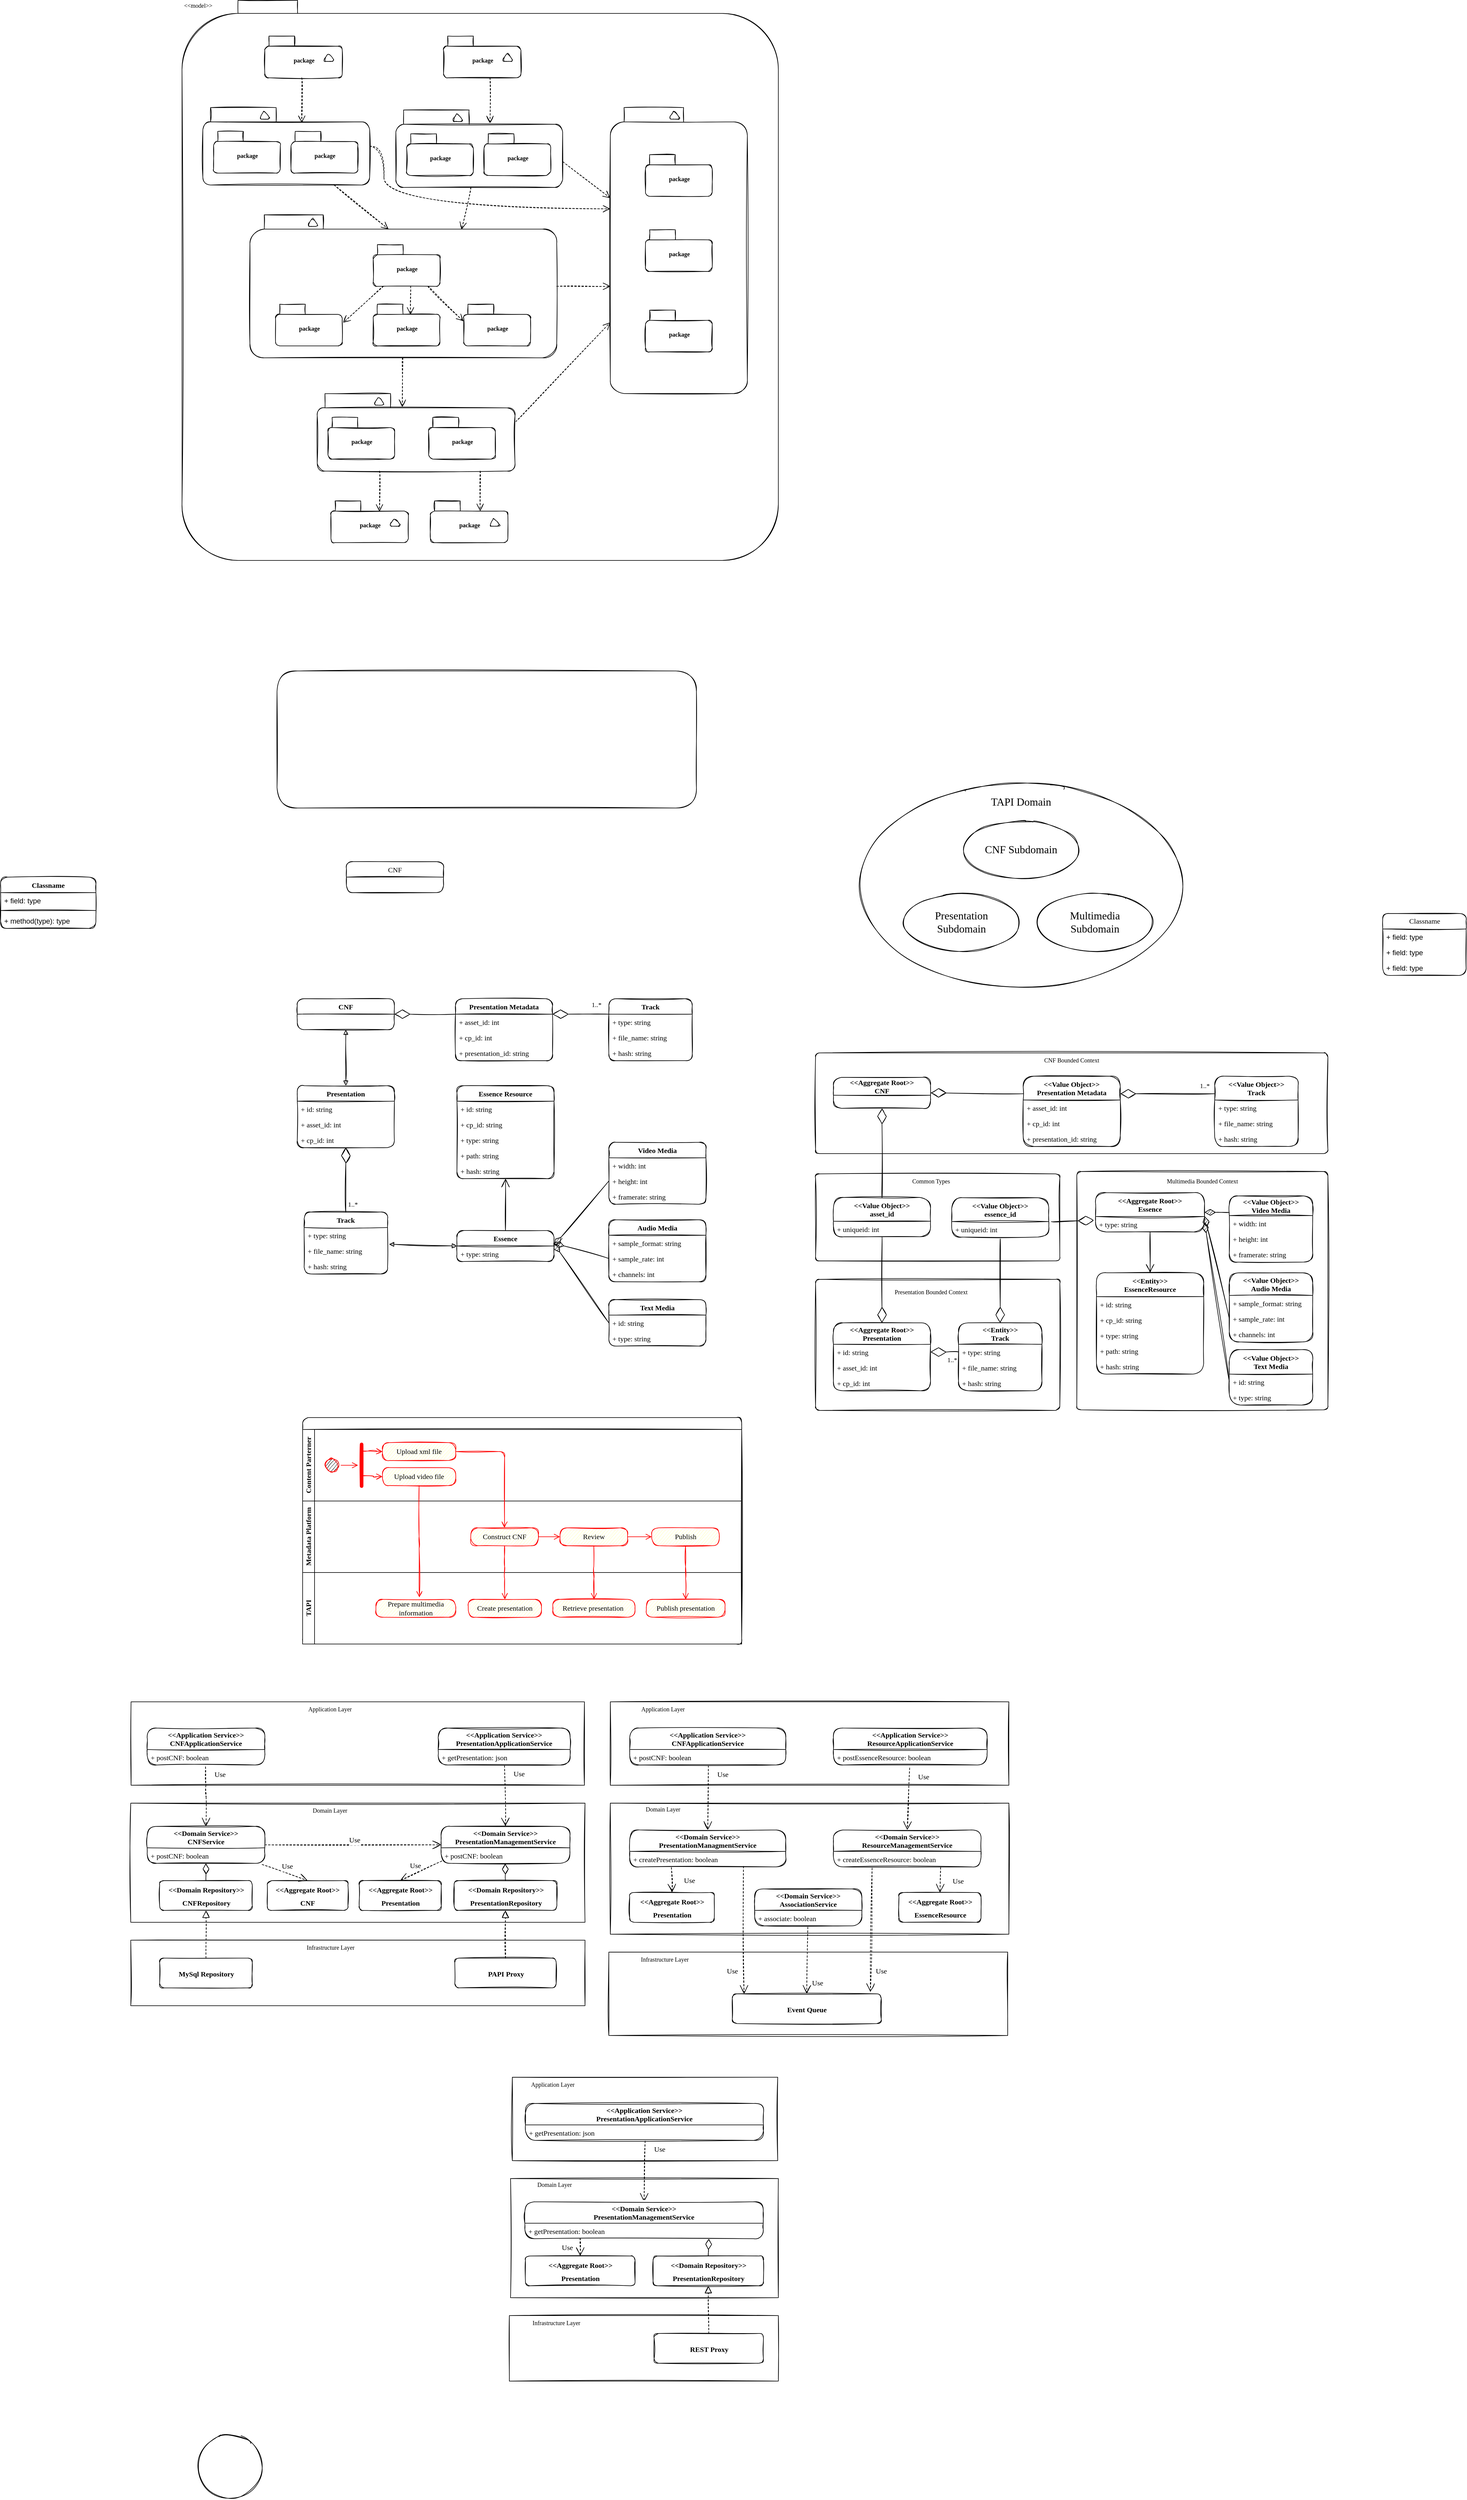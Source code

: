 <mxfile version="13.7.7" type="github">
  <diagram name="Page-1" id="b5b7bab2-c9e2-2cf4-8b2a-24fd1a2a6d21">
    <mxGraphModel dx="1419" dy="697" grid="0" gridSize="10" guides="1" tooltips="1" connect="1" arrows="1" fold="1" page="1" pageScale="1" pageWidth="3300" pageHeight="4681" math="0" shadow="0">
      <root>
        <mxCell id="0" />
        <mxCell id="1" parent="0" />
        <mxCell id="pkwPzaPYfRj4sN46si9D-83" value="Classname" style="swimlane;fontStyle=0;childLayout=stackLayout;horizontal=1;startSize=26;fillColor=none;horizontalStack=0;resizeParent=1;resizeParentMax=0;resizeLast=0;collapsible=0;marginBottom=0;rounded=1;glass=0;sketch=1;fontFamily=Comic Sans MS;html=1;" vertex="1" parent="1">
          <mxGeometry x="2342" y="1647" width="140" height="104" as="geometry" />
        </mxCell>
        <mxCell id="pkwPzaPYfRj4sN46si9D-84" value="+ field: type" style="text;strokeColor=none;fillColor=none;align=left;verticalAlign=top;spacingLeft=4;spacingRight=4;overflow=hidden;rotatable=0;points=[[0,0.5],[1,0.5]];portConstraint=eastwest;" vertex="1" parent="pkwPzaPYfRj4sN46si9D-83">
          <mxGeometry y="26" width="140" height="26" as="geometry" />
        </mxCell>
        <mxCell id="pkwPzaPYfRj4sN46si9D-85" value="+ field: type" style="text;strokeColor=none;fillColor=none;align=left;verticalAlign=top;spacingLeft=4;spacingRight=4;overflow=hidden;rotatable=0;points=[[0,0.5],[1,0.5]];portConstraint=eastwest;" vertex="1" parent="pkwPzaPYfRj4sN46si9D-83">
          <mxGeometry y="52" width="140" height="26" as="geometry" />
        </mxCell>
        <mxCell id="pkwPzaPYfRj4sN46si9D-86" value="+ field: type" style="text;strokeColor=none;fillColor=none;align=left;verticalAlign=top;spacingLeft=4;spacingRight=4;overflow=hidden;rotatable=0;points=[[0,0.5],[1,0.5]];portConstraint=eastwest;" vertex="1" parent="pkwPzaPYfRj4sN46si9D-83">
          <mxGeometry y="78" width="140" height="26" as="geometry" />
        </mxCell>
        <mxCell id="pkwPzaPYfRj4sN46si9D-70" value="Classname" style="swimlane;fontStyle=1;align=center;verticalAlign=top;childLayout=stackLayout;horizontal=1;startSize=26;horizontalStack=0;resizeParent=1;resizeParentMax=0;resizeLast=0;collapsible=1;marginBottom=0;shadow=0;glass=0;fontFamily=Comic Sans MS;sketch=1;rounded=1;" vertex="1" parent="1">
          <mxGeometry x="22" y="1586" width="160" height="86" as="geometry" />
        </mxCell>
        <mxCell id="pkwPzaPYfRj4sN46si9D-71" value="+ field: type" style="text;strokeColor=none;fillColor=none;align=left;verticalAlign=top;spacingLeft=4;spacingRight=4;overflow=hidden;rotatable=0;points=[[0,0.5],[1,0.5]];portConstraint=eastwest;sketch=1;rounded=1;" vertex="1" parent="pkwPzaPYfRj4sN46si9D-70">
          <mxGeometry y="26" width="160" height="26" as="geometry" />
        </mxCell>
        <mxCell id="pkwPzaPYfRj4sN46si9D-72" value="" style="line;strokeWidth=1;fillColor=none;align=left;verticalAlign=middle;spacingTop=-1;spacingLeft=3;spacingRight=3;rotatable=0;labelPosition=right;points=[];portConstraint=eastwest;sketch=1;rounded=1;" vertex="1" parent="pkwPzaPYfRj4sN46si9D-70">
          <mxGeometry y="52" width="160" height="8" as="geometry" />
        </mxCell>
        <mxCell id="pkwPzaPYfRj4sN46si9D-73" value="+ method(type): type" style="text;strokeColor=none;fillColor=none;align=left;verticalAlign=top;spacingLeft=4;spacingRight=4;overflow=hidden;rotatable=0;points=[[0,0.5],[1,0.5]];portConstraint=eastwest;sketch=1;rounded=1;" vertex="1" parent="pkwPzaPYfRj4sN46si9D-70">
          <mxGeometry y="60" width="160" height="26" as="geometry" />
        </mxCell>
        <mxCell id="pkwPzaPYfRj4sN46si9D-98" value="" style="swimlane;html=1;childLayout=stackLayout;resizeParent=1;resizeParentMax=0;horizontal=1;startSize=20;horizontalStack=0;rounded=1;glass=0;sketch=1;fontFamily=Comic Sans MS;fontSize=18;collapsible=0;" vertex="1" parent="1">
          <mxGeometry x="529" y="2493" width="737" height="380" as="geometry">
            <mxRectangle x="543" y="2423" width="61" height="26" as="alternateBounds" />
          </mxGeometry>
        </mxCell>
        <mxCell id="pkwPzaPYfRj4sN46si9D-99" value="Content Parterner" style="swimlane;html=1;startSize=20;horizontal=0;fontFamily=Comic Sans MS;collapsible=0;" vertex="1" parent="pkwPzaPYfRj4sN46si9D-98">
          <mxGeometry y="20" width="737" height="120" as="geometry">
            <mxRectangle y="20" width="480" height="20" as="alternateBounds" />
          </mxGeometry>
        </mxCell>
        <mxCell id="pkwPzaPYfRj4sN46si9D-104" value="" style="edgeStyle=orthogonalEdgeStyle;html=1;verticalAlign=bottom;endArrow=open;endSize=8;strokeColor=#ff0000;fontFamily=Comic Sans MS;fontSize=18;" edge="1" source="pkwPzaPYfRj4sN46si9D-103" parent="pkwPzaPYfRj4sN46si9D-99">
          <mxGeometry relative="1" as="geometry">
            <mxPoint x="93" y="60" as="targetPoint" />
          </mxGeometry>
        </mxCell>
        <mxCell id="pkwPzaPYfRj4sN46si9D-107" value="Upload xml file" style="rounded=1;whiteSpace=wrap;html=1;arcSize=40;fontColor=#000000;fillColor=#ffffc0;strokeColor=#ff0000;glass=0;sketch=1;fontFamily=Comic Sans MS;" vertex="1" parent="pkwPzaPYfRj4sN46si9D-99">
          <mxGeometry x="134" y="22" width="123" height="30" as="geometry" />
        </mxCell>
        <mxCell id="pkwPzaPYfRj4sN46si9D-103" value="" style="ellipse;html=1;shape=startState;fillColor=#000000;strokeColor=#ff0000;rounded=1;glass=0;sketch=1;fontFamily=Comic Sans MS;fontSize=18;" vertex="1" parent="pkwPzaPYfRj4sN46si9D-99">
          <mxGeometry x="34" y="45" width="30" height="30" as="geometry" />
        </mxCell>
        <mxCell id="pkwPzaPYfRj4sN46si9D-105" value="" style="shape=line;html=1;strokeWidth=6;strokeColor=#ff0000;rounded=1;glass=0;sketch=1;fontFamily=Comic Sans MS;fontSize=18;direction=south;flipH=0;flipV=0;" vertex="1" parent="pkwPzaPYfRj4sN46si9D-99">
          <mxGeometry x="94" y="25" width="10" height="70" as="geometry" />
        </mxCell>
        <mxCell id="pkwPzaPYfRj4sN46si9D-109" value="Upload video file" style="rounded=1;whiteSpace=wrap;html=1;arcSize=40;fontColor=#000000;fillColor=#ffffc0;strokeColor=#ff0000;glass=0;sketch=1;fontFamily=Comic Sans MS;" vertex="1" parent="pkwPzaPYfRj4sN46si9D-99">
          <mxGeometry x="134" y="64" width="123" height="30" as="geometry" />
        </mxCell>
        <mxCell id="pkwPzaPYfRj4sN46si9D-115" value="" style="edgeStyle=orthogonalEdgeStyle;html=1;verticalAlign=bottom;endArrow=open;endSize=8;strokeColor=#ff0000;fontFamily=Comic Sans MS;fontSize=18;sketch=1;entryX=0;entryY=0.5;entryDx=0;entryDy=0;exitX=0.16;exitY=0.559;exitDx=0;exitDy=0;exitPerimeter=0;" edge="1" source="pkwPzaPYfRj4sN46si9D-105" parent="pkwPzaPYfRj4sN46si9D-99" target="pkwPzaPYfRj4sN46si9D-107">
          <mxGeometry relative="1" as="geometry">
            <mxPoint x="151" y="27" as="targetPoint" />
          </mxGeometry>
        </mxCell>
        <mxCell id="pkwPzaPYfRj4sN46si9D-120" value="" style="edgeStyle=orthogonalEdgeStyle;html=1;verticalAlign=bottom;endArrow=open;endSize=8;strokeColor=#ff0000;shadow=0;fontFamily=Comic Sans MS;fontSize=18;exitX=0.75;exitY=0.5;exitDx=0;exitDy=0;exitPerimeter=0;sketch=1;entryX=0;entryY=0.5;entryDx=0;entryDy=0;" edge="1" source="pkwPzaPYfRj4sN46si9D-105" parent="pkwPzaPYfRj4sN46si9D-99" target="pkwPzaPYfRj4sN46si9D-109">
          <mxGeometry relative="1" as="geometry">
            <mxPoint x="151" y="61" as="targetPoint" />
          </mxGeometry>
        </mxCell>
        <mxCell id="pkwPzaPYfRj4sN46si9D-100" value="Metadata Platform" style="swimlane;html=1;startSize=20;horizontal=0;fontFamily=Comic Sans MS;collapsible=0;" vertex="1" parent="pkwPzaPYfRj4sN46si9D-98">
          <mxGeometry y="140" width="737" height="120" as="geometry" />
        </mxCell>
        <mxCell id="pkwPzaPYfRj4sN46si9D-136" value="Publish" style="rounded=1;whiteSpace=wrap;html=1;arcSize=40;fontColor=#000000;fillColor=#ffffc0;strokeColor=#ff0000;glass=0;sketch=1;fontFamily=Comic Sans MS;" vertex="1" parent="pkwPzaPYfRj4sN46si9D-100">
          <mxGeometry x="586" y="45" width="113.5" height="30" as="geometry" />
        </mxCell>
        <mxCell id="pkwPzaPYfRj4sN46si9D-110" value="Construct CNF" style="rounded=1;whiteSpace=wrap;html=1;arcSize=40;fontColor=#000000;fillColor=#ffffc0;strokeColor=#ff0000;glass=0;sketch=1;fontFamily=Comic Sans MS;" vertex="1" parent="pkwPzaPYfRj4sN46si9D-100">
          <mxGeometry x="282.25" y="45" width="113.5" height="30" as="geometry" />
        </mxCell>
        <mxCell id="pkwPzaPYfRj4sN46si9D-135" value="Review" style="rounded=1;whiteSpace=wrap;html=1;arcSize=40;fontColor=#000000;fillColor=#ffffc0;strokeColor=#ff0000;glass=0;sketch=1;fontFamily=Comic Sans MS;" vertex="1" parent="pkwPzaPYfRj4sN46si9D-100">
          <mxGeometry x="432" y="45" width="113.5" height="30" as="geometry" />
        </mxCell>
        <mxCell id="pkwPzaPYfRj4sN46si9D-139" value="" style="edgeStyle=orthogonalEdgeStyle;html=1;verticalAlign=bottom;endArrow=open;endSize=8;strokeColor=#ff0000;shadow=0;fontFamily=Comic Sans MS;fontSize=18;exitX=1;exitY=0.5;exitDx=0;exitDy=0;entryX=0;entryY=0.5;entryDx=0;entryDy=0;" edge="1" source="pkwPzaPYfRj4sN46si9D-110" parent="pkwPzaPYfRj4sN46si9D-100" target="pkwPzaPYfRj4sN46si9D-135">
          <mxGeometry relative="1" as="geometry">
            <mxPoint x="368" y="-170" as="targetPoint" />
          </mxGeometry>
        </mxCell>
        <mxCell id="pkwPzaPYfRj4sN46si9D-140" value="" style="edgeStyle=orthogonalEdgeStyle;html=1;verticalAlign=bottom;endArrow=open;endSize=8;strokeColor=#ff0000;shadow=0;fontFamily=Comic Sans MS;fontSize=18;exitX=1;exitY=0.5;exitDx=0;exitDy=0;entryX=0;entryY=0.5;entryDx=0;entryDy=0;" edge="1" parent="pkwPzaPYfRj4sN46si9D-100" source="pkwPzaPYfRj4sN46si9D-135" target="pkwPzaPYfRj4sN46si9D-136">
          <mxGeometry relative="1" as="geometry">
            <mxPoint x="433" y="70" as="targetPoint" />
            <mxPoint x="405.75" y="70" as="sourcePoint" />
          </mxGeometry>
        </mxCell>
        <mxCell id="pkwPzaPYfRj4sN46si9D-102" value="TAPI" style="swimlane;html=1;startSize=20;horizontal=0;fontFamily=Comic Sans MS;collapsible=0;" vertex="1" parent="pkwPzaPYfRj4sN46si9D-98">
          <mxGeometry y="260" width="737" height="120" as="geometry" />
        </mxCell>
        <mxCell id="pkwPzaPYfRj4sN46si9D-111" value="Prepare multimedia information" style="rounded=1;whiteSpace=wrap;html=1;arcSize=40;fontColor=#000000;fillColor=#ffffc0;strokeColor=#ff0000;glass=0;sketch=1;fontFamily=Comic Sans MS;" vertex="1" parent="pkwPzaPYfRj4sN46si9D-102">
          <mxGeometry x="123" y="45" width="134" height="30" as="geometry" />
        </mxCell>
        <mxCell id="pkwPzaPYfRj4sN46si9D-134" value="Publish presentation" style="rounded=1;whiteSpace=wrap;html=1;arcSize=40;fontColor=#000000;fillColor=#ffffc0;strokeColor=#ff0000;glass=0;sketch=1;fontFamily=Comic Sans MS;" vertex="1" parent="pkwPzaPYfRj4sN46si9D-102">
          <mxGeometry x="577" y="45" width="132" height="30" as="geometry" />
        </mxCell>
        <mxCell id="pkwPzaPYfRj4sN46si9D-133" value="Retrieve presentation&amp;nbsp;" style="rounded=1;whiteSpace=wrap;html=1;arcSize=40;fontColor=#000000;fillColor=#ffffc0;strokeColor=#ff0000;glass=0;sketch=1;fontFamily=Comic Sans MS;" vertex="1" parent="pkwPzaPYfRj4sN46si9D-102">
          <mxGeometry x="420" y="45" width="138" height="30" as="geometry" />
        </mxCell>
        <mxCell id="pkwPzaPYfRj4sN46si9D-278" value="Create presentation" style="rounded=1;whiteSpace=wrap;html=1;arcSize=40;fontColor=#000000;fillColor=#ffffc0;strokeColor=#ff0000;glass=0;sketch=1;fontFamily=Comic Sans MS;" vertex="1" parent="pkwPzaPYfRj4sN46si9D-102">
          <mxGeometry x="278" y="45" width="123" height="30" as="geometry" />
        </mxCell>
        <mxCell id="pkwPzaPYfRj4sN46si9D-137" value="" style="edgeStyle=orthogonalEdgeStyle;html=1;verticalAlign=bottom;endArrow=open;endSize=8;strokeColor=#ff0000;shadow=0;fontFamily=Comic Sans MS;fontSize=18;exitX=1;exitY=0.5;exitDx=0;exitDy=0;sketch=1;entryX=0.5;entryY=0;entryDx=0;entryDy=0;" edge="1" parent="pkwPzaPYfRj4sN46si9D-98" source="pkwPzaPYfRj4sN46si9D-107" target="pkwPzaPYfRj4sN46si9D-110">
          <mxGeometry relative="1" as="geometry">
            <mxPoint x="426.52" y="115" as="targetPoint" />
            <mxPoint x="427.02" y="-73" as="sourcePoint" />
          </mxGeometry>
        </mxCell>
        <mxCell id="pkwPzaPYfRj4sN46si9D-141" value="" style="edgeStyle=orthogonalEdgeStyle;html=1;verticalAlign=bottom;endArrow=open;endSize=8;strokeColor=#ff0000;shadow=0;fontFamily=Comic Sans MS;fontSize=18;exitX=0.5;exitY=1;exitDx=0;exitDy=0;entryX=0.5;entryY=0;entryDx=0;entryDy=0;sketch=1;" edge="1" parent="pkwPzaPYfRj4sN46si9D-98" source="pkwPzaPYfRj4sN46si9D-135" target="pkwPzaPYfRj4sN46si9D-133">
          <mxGeometry relative="1" as="geometry">
            <mxPoint x="582" y="210" as="targetPoint" />
            <mxPoint x="546.5" y="210" as="sourcePoint" />
          </mxGeometry>
        </mxCell>
        <mxCell id="pkwPzaPYfRj4sN46si9D-142" value="" style="edgeStyle=orthogonalEdgeStyle;html=1;verticalAlign=bottom;endArrow=open;endSize=8;strokeColor=#ff0000;shadow=0;fontFamily=Comic Sans MS;fontSize=18;entryX=0.5;entryY=0;entryDx=0;entryDy=0;sketch=1;exitX=0.5;exitY=1;exitDx=0;exitDy=0;" edge="1" parent="pkwPzaPYfRj4sN46si9D-98" source="pkwPzaPYfRj4sN46si9D-136" target="pkwPzaPYfRj4sN46si9D-134">
          <mxGeometry relative="1" as="geometry">
            <mxPoint x="490" y="315" as="targetPoint" />
            <mxPoint x="630" y="219" as="sourcePoint" />
          </mxGeometry>
        </mxCell>
        <mxCell id="pkwPzaPYfRj4sN46si9D-280" value="" style="edgeStyle=orthogonalEdgeStyle;html=1;verticalAlign=bottom;endArrow=open;endSize=8;strokeColor=#ff0000;shadow=0;fontFamily=Comic Sans MS;fontSize=18;exitX=0.5;exitY=1;exitDx=0;exitDy=0;entryX=0.5;entryY=0;entryDx=0;entryDy=0;sketch=1;" edge="1" parent="pkwPzaPYfRj4sN46si9D-98" source="pkwPzaPYfRj4sN46si9D-110" target="pkwPzaPYfRj4sN46si9D-278">
          <mxGeometry relative="1" as="geometry">
            <mxPoint x="490" y="315" as="targetPoint" />
            <mxPoint x="489.75" y="225" as="sourcePoint" />
          </mxGeometry>
        </mxCell>
        <mxCell id="pkwPzaPYfRj4sN46si9D-127" value="" style="edgeStyle=orthogonalEdgeStyle;html=1;verticalAlign=bottom;endArrow=open;endSize=8;strokeColor=#ff0000;shadow=0;fontFamily=Comic Sans MS;fontSize=18;exitX=0.5;exitY=1;exitDx=0;exitDy=0;sketch=1;entryX=0.545;entryY=-0.107;entryDx=0;entryDy=0;entryPerimeter=0;" edge="1" source="pkwPzaPYfRj4sN46si9D-109" parent="pkwPzaPYfRj4sN46si9D-98" target="pkwPzaPYfRj4sN46si9D-111">
          <mxGeometry relative="1" as="geometry">
            <mxPoint x="209" y="287" as="targetPoint" />
          </mxGeometry>
        </mxCell>
        <mxCell id="pkwPzaPYfRj4sN46si9D-264" value="" style="rounded=0;whiteSpace=wrap;html=1;glass=0;sketch=1;strokeWidth=1;fontFamily=Comic Sans MS;fontSize=18;" vertex="1" parent="1">
          <mxGeometry x="1043" y="3390" width="669.5" height="140" as="geometry" />
        </mxCell>
        <mxCell id="pkwPzaPYfRj4sN46si9D-228" value="" style="rounded=0;whiteSpace=wrap;html=1;glass=0;sketch=1;strokeWidth=1;fontFamily=Comic Sans MS;fontSize=18;" vertex="1" parent="1">
          <mxGeometry x="240.5" y="3140" width="762.5" height="200" as="geometry" />
        </mxCell>
        <mxCell id="pkwPzaPYfRj4sN46si9D-218" value="" style="rounded=0;whiteSpace=wrap;html=1;glass=0;sketch=1;strokeWidth=1;fontFamily=Comic Sans MS;fontSize=18;" vertex="1" parent="1">
          <mxGeometry x="241" y="2970" width="761" height="140" as="geometry" />
        </mxCell>
        <mxCell id="pkwPzaPYfRj4sN46si9D-211" value="" style="ellipse;whiteSpace=wrap;html=1;rounded=1;glass=0;sketch=1;strokeWidth=1;fontFamily=Comic Sans MS;fontSize=18;" vertex="1" parent="1">
          <mxGeometry x="1470" y="1420" width="530" height="360" as="geometry" />
        </mxCell>
        <mxCell id="pkwPzaPYfRj4sN46si9D-167" value="&lt;div&gt;&lt;/div&gt;" style="rounded=1;whiteSpace=wrap;html=1;absoluteArcSize=1;arcSize=14;strokeWidth=1;glass=0;sketch=1;fontFamily=Comic Sans MS;fontSize=18;align=center;" vertex="1" parent="1">
          <mxGeometry x="1390" y="2261" width="410" height="220" as="geometry" />
        </mxCell>
        <mxCell id="pkwPzaPYfRj4sN46si9D-160" value="&lt;div&gt;&lt;/div&gt;" style="rounded=1;whiteSpace=wrap;html=1;absoluteArcSize=1;arcSize=14;strokeWidth=1;glass=0;sketch=1;fontFamily=Comic Sans MS;fontSize=18;align=center;" vertex="1" parent="1">
          <mxGeometry x="1390" y="2084" width="410" height="146" as="geometry" />
        </mxCell>
        <mxCell id="pkwPzaPYfRj4sN46si9D-143" value="&lt;div&gt;&lt;/div&gt;" style="rounded=1;whiteSpace=wrap;html=1;absoluteArcSize=1;arcSize=14;strokeWidth=1;glass=0;sketch=1;fontFamily=Comic Sans MS;fontSize=18;align=center;" vertex="1" parent="1">
          <mxGeometry x="1390" y="1881" width="860" height="169" as="geometry" />
        </mxCell>
        <mxCell id="6e0c8c40b5770093-72" value="" style="shape=folder;fontStyle=1;spacingTop=10;tabWidth=194;tabHeight=22;tabPosition=left;html=1;shadow=0;comic=0;labelBackgroundColor=none;strokeWidth=1;fillColor=none;fontFamily=Verdana;fontSize=10;align=center;sketch=1;rounded=1;" parent="1" vertex="1">
          <mxGeometry x="326.5" y="114.5" width="1001" height="940" as="geometry" />
        </mxCell>
        <mxCell id="6e0c8c40b5770093-6" value="" style="group;sketch=1;rounded=1;" parent="1" vertex="1" connectable="0">
          <mxGeometry x="465.5" y="174.5" width="130" height="70" as="geometry" />
        </mxCell>
        <mxCell id="6e0c8c40b5770093-4" value="package" style="shape=folder;fontStyle=1;spacingTop=10;tabWidth=50;tabHeight=17;tabPosition=left;html=1;shadow=0;comic=0;labelBackgroundColor=none;strokeWidth=1;fontFamily=Verdana;fontSize=10;align=center;sketch=1;rounded=1;" parent="6e0c8c40b5770093-6" vertex="1">
          <mxGeometry width="130" height="70" as="geometry" />
        </mxCell>
        <mxCell id="6e0c8c40b5770093-5" value="" style="triangle;whiteSpace=wrap;html=1;shadow=0;comic=0;labelBackgroundColor=none;strokeWidth=1;fontFamily=Verdana;fontSize=10;align=center;rotation=-90;sketch=1;rounded=1;" parent="6e0c8c40b5770093-6" vertex="1">
          <mxGeometry x="100" y="25" width="15" height="20" as="geometry" />
        </mxCell>
        <mxCell id="6e0c8c40b5770093-7" value="" style="group;sketch=1;rounded=1;" parent="1" vertex="1" connectable="0">
          <mxGeometry x="765.5" y="174.5" width="130" height="70" as="geometry" />
        </mxCell>
        <mxCell id="6e0c8c40b5770093-8" value="package" style="shape=folder;fontStyle=1;spacingTop=10;tabWidth=50;tabHeight=17;tabPosition=left;html=1;shadow=0;comic=0;labelBackgroundColor=none;strokeWidth=1;fontFamily=Verdana;fontSize=10;align=center;sketch=1;rounded=1;" parent="6e0c8c40b5770093-7" vertex="1">
          <mxGeometry width="130" height="70" as="geometry" />
        </mxCell>
        <mxCell id="6e0c8c40b5770093-9" value="" style="triangle;whiteSpace=wrap;html=1;shadow=0;comic=0;labelBackgroundColor=none;strokeWidth=1;fontFamily=Verdana;fontSize=10;align=center;rotation=-90;sketch=1;rounded=1;" parent="6e0c8c40b5770093-7" vertex="1">
          <mxGeometry x="100" y="25" width="15" height="20" as="geometry" />
        </mxCell>
        <mxCell id="6e0c8c40b5770093-18" value="" style="group;sketch=1;rounded=1;" parent="1" vertex="1" connectable="0">
          <mxGeometry x="361.5" y="294.5" width="280" height="130" as="geometry" />
        </mxCell>
        <mxCell id="6e0c8c40b5770093-11" value="" style="shape=folder;fontStyle=1;spacingTop=10;tabWidth=123;tabHeight=24;tabPosition=left;html=1;shadow=0;comic=0;labelBackgroundColor=none;strokeWidth=1;fontFamily=Verdana;fontSize=10;align=center;sketch=1;rounded=1;" parent="6e0c8c40b5770093-18" vertex="1">
          <mxGeometry width="280" height="130" as="geometry" />
        </mxCell>
        <mxCell id="6e0c8c40b5770093-13" value="" style="triangle;whiteSpace=wrap;html=1;shadow=0;comic=0;labelBackgroundColor=none;strokeWidth=1;fontFamily=Verdana;fontSize=10;align=center;rotation=-90;sketch=1;rounded=1;" parent="6e0c8c40b5770093-18" vertex="1">
          <mxGeometry x="96" y="2" width="15" height="20" as="geometry" />
        </mxCell>
        <mxCell id="6e0c8c40b5770093-15" value="package" style="shape=folder;fontStyle=1;spacingTop=10;tabWidth=50;tabHeight=17;tabPosition=left;html=1;shadow=0;comic=0;labelBackgroundColor=none;strokeWidth=1;fontFamily=Verdana;fontSize=10;align=center;sketch=1;rounded=1;" parent="6e0c8c40b5770093-18" vertex="1">
          <mxGeometry x="18" y="40" width="112" height="70" as="geometry" />
        </mxCell>
        <mxCell id="6e0c8c40b5770093-17" value="package" style="shape=folder;fontStyle=1;spacingTop=10;tabWidth=50;tabHeight=17;tabPosition=left;html=1;shadow=0;comic=0;labelBackgroundColor=none;strokeWidth=1;fontFamily=Verdana;fontSize=10;align=center;sketch=1;rounded=1;" parent="6e0c8c40b5770093-18" vertex="1">
          <mxGeometry x="148" y="40" width="112" height="70" as="geometry" />
        </mxCell>
        <mxCell id="6e0c8c40b5770093-19" value="" style="group;sketch=1;rounded=1;" parent="1" vertex="1" connectable="0">
          <mxGeometry x="685.5" y="298.5" width="280" height="130" as="geometry" />
        </mxCell>
        <mxCell id="6e0c8c40b5770093-20" value="" style="shape=folder;fontStyle=1;spacingTop=10;tabWidth=123;tabHeight=24;tabPosition=left;html=1;shadow=0;comic=0;labelBackgroundColor=none;strokeWidth=1;fontFamily=Verdana;fontSize=10;align=center;sketch=1;rounded=1;" parent="6e0c8c40b5770093-19" vertex="1">
          <mxGeometry width="280" height="130" as="geometry" />
        </mxCell>
        <mxCell id="6e0c8c40b5770093-21" value="" style="triangle;whiteSpace=wrap;html=1;shadow=0;comic=0;labelBackgroundColor=none;strokeWidth=1;fontFamily=Verdana;fontSize=10;align=center;rotation=-90;sketch=1;rounded=1;" parent="6e0c8c40b5770093-19" vertex="1">
          <mxGeometry x="96" y="2" width="15" height="20" as="geometry" />
        </mxCell>
        <mxCell id="6e0c8c40b5770093-22" value="package" style="shape=folder;fontStyle=1;spacingTop=10;tabWidth=50;tabHeight=17;tabPosition=left;html=1;shadow=0;comic=0;labelBackgroundColor=none;strokeWidth=1;fontFamily=Verdana;fontSize=10;align=center;sketch=1;rounded=1;" parent="6e0c8c40b5770093-19" vertex="1">
          <mxGeometry x="18" y="40" width="112" height="70" as="geometry" />
        </mxCell>
        <mxCell id="6e0c8c40b5770093-23" value="package" style="shape=folder;fontStyle=1;spacingTop=10;tabWidth=50;tabHeight=17;tabPosition=left;html=1;shadow=0;comic=0;labelBackgroundColor=none;strokeWidth=1;fontFamily=Verdana;fontSize=10;align=center;sketch=1;rounded=1;" parent="6e0c8c40b5770093-19" vertex="1">
          <mxGeometry x="148" y="40" width="112" height="70" as="geometry" />
        </mxCell>
        <mxCell id="6e0c8c40b5770093-30" value="" style="group;sketch=1;rounded=1;" parent="1" vertex="1" connectable="0">
          <mxGeometry x="1045.5" y="294.5" width="230" height="480" as="geometry" />
        </mxCell>
        <mxCell id="6e0c8c40b5770093-24" value="" style="group;sketch=1;rounded=1;" parent="6e0c8c40b5770093-30" vertex="1" connectable="0">
          <mxGeometry width="230" height="480" as="geometry" />
        </mxCell>
        <mxCell id="6e0c8c40b5770093-25" value="" style="shape=folder;fontStyle=1;spacingTop=10;tabWidth=123;tabHeight=24;tabPosition=left;html=1;shadow=0;comic=0;labelBackgroundColor=none;strokeWidth=1;fontFamily=Verdana;fontSize=10;align=center;sketch=1;rounded=1;" parent="6e0c8c40b5770093-24" vertex="1">
          <mxGeometry width="230" height="480" as="geometry" />
        </mxCell>
        <mxCell id="6e0c8c40b5770093-29" value="" style="triangle;whiteSpace=wrap;html=1;shadow=0;comic=0;labelBackgroundColor=none;strokeWidth=1;fontFamily=Verdana;fontSize=10;align=center;rotation=-90;sketch=1;rounded=1;" parent="6e0c8c40b5770093-24" vertex="1">
          <mxGeometry x="100" y="2" width="15" height="20" as="geometry" />
        </mxCell>
        <mxCell id="6e0c8c40b5770093-27" value="package" style="shape=folder;fontStyle=1;spacingTop=10;tabWidth=50;tabHeight=17;tabPosition=left;html=1;shadow=0;comic=0;labelBackgroundColor=none;strokeWidth=1;fontFamily=Verdana;fontSize=10;align=center;sketch=1;rounded=1;" parent="6e0c8c40b5770093-24" vertex="1">
          <mxGeometry x="59" y="79" width="112" height="70" as="geometry" />
        </mxCell>
        <mxCell id="6e0c8c40b5770093-31" value="package" style="shape=folder;fontStyle=1;spacingTop=10;tabWidth=50;tabHeight=17;tabPosition=left;html=1;shadow=0;comic=0;labelBackgroundColor=none;strokeWidth=1;fontFamily=Verdana;fontSize=10;align=center;sketch=1;rounded=1;" parent="6e0c8c40b5770093-24" vertex="1">
          <mxGeometry x="59" y="205" width="112" height="70" as="geometry" />
        </mxCell>
        <mxCell id="6e0c8c40b5770093-28" value="package" style="shape=folder;fontStyle=1;spacingTop=10;tabWidth=50;tabHeight=17;tabPosition=left;html=1;shadow=0;comic=0;labelBackgroundColor=none;strokeWidth=1;fontFamily=Verdana;fontSize=10;align=center;sketch=1;rounded=1;" parent="6e0c8c40b5770093-24" vertex="1">
          <mxGeometry x="59" y="340" width="112" height="70" as="geometry" />
        </mxCell>
        <mxCell id="6e0c8c40b5770093-67" style="edgeStyle=none;html=1;entryX=0.43;entryY=0.173;entryPerimeter=0;dashed=1;labelBackgroundColor=none;startFill=0;endArrow=open;endFill=0;endSize=10;fontFamily=Verdana;fontSize=10;sketch=1;curved=1;" parent="1" source="6e0c8c40b5770093-33" target="6e0c8c40b5770093-47" edge="1">
          <mxGeometry relative="1" as="geometry" />
        </mxCell>
        <mxCell id="6e0c8c40b5770093-71" style="edgeStyle=elbowEdgeStyle;html=1;dashed=1;labelBackgroundColor=none;startFill=0;endArrow=open;endFill=0;endSize=10;fontFamily=Verdana;fontSize=10;elbow=vertical;sketch=1;curved=1;" parent="1" source="6e0c8c40b5770093-33" target="6e0c8c40b5770093-25" edge="1">
          <mxGeometry relative="1" as="geometry" />
        </mxCell>
        <mxCell id="6e0c8c40b5770093-33" value="" style="shape=folder;fontStyle=1;spacingTop=10;tabWidth=123;tabHeight=24;tabPosition=left;html=1;shadow=0;comic=0;labelBackgroundColor=none;strokeWidth=1;fontFamily=Verdana;fontSize=10;align=center;sketch=1;rounded=1;" parent="1" vertex="1">
          <mxGeometry x="440.5" y="474.5" width="515" height="240" as="geometry" />
        </mxCell>
        <mxCell id="6e0c8c40b5770093-64" style="edgeStyle=elbowEdgeStyle;html=1;entryX=0.559;entryY=0.251;entryPerimeter=0;dashed=1;labelBackgroundColor=none;startFill=0;endArrow=open;endFill=0;endSize=10;fontFamily=Verdana;fontSize=10;sketch=1;curved=1;" parent="1" source="6e0c8c40b5770093-42" target="6e0c8c40b5770093-44" edge="1">
          <mxGeometry relative="1" as="geometry" />
        </mxCell>
        <mxCell id="6e0c8c40b5770093-65" style="edgeStyle=none;html=1;dashed=1;labelBackgroundColor=none;startFill=0;endArrow=open;endFill=0;endSize=10;fontFamily=Verdana;fontSize=10;entryX=-0.003;entryY=0.411;entryPerimeter=0;sketch=1;curved=1;" parent="1" source="6e0c8c40b5770093-42" target="6e0c8c40b5770093-45" edge="1">
          <mxGeometry relative="1" as="geometry" />
        </mxCell>
        <mxCell id="6e0c8c40b5770093-66" style="edgeStyle=none;html=1;dashed=1;labelBackgroundColor=none;startFill=0;endArrow=open;endFill=0;endSize=10;fontFamily=Verdana;fontSize=10;entryX=1.013;entryY=0.444;entryPerimeter=0;sketch=1;curved=1;" parent="1" source="6e0c8c40b5770093-42" target="6e0c8c40b5770093-43" edge="1">
          <mxGeometry relative="1" as="geometry" />
        </mxCell>
        <mxCell id="6e0c8c40b5770093-42" value="package" style="shape=folder;fontStyle=1;spacingTop=10;tabWidth=50;tabHeight=17;tabPosition=left;html=1;shadow=0;comic=0;labelBackgroundColor=none;strokeWidth=1;fontFamily=Verdana;fontSize=10;align=center;sketch=1;rounded=1;" parent="1" vertex="1">
          <mxGeometry x="647.5" y="524.5" width="112" height="70" as="geometry" />
        </mxCell>
        <mxCell id="6e0c8c40b5770093-43" value="package" style="shape=folder;fontStyle=1;spacingTop=10;tabWidth=50;tabHeight=17;tabPosition=left;html=1;shadow=0;comic=0;labelBackgroundColor=none;strokeWidth=1;fontFamily=Verdana;fontSize=10;align=center;sketch=1;rounded=1;" parent="1" vertex="1">
          <mxGeometry x="483.5" y="624.5" width="112" height="70" as="geometry" />
        </mxCell>
        <mxCell id="6e0c8c40b5770093-44" value="package" style="shape=folder;fontStyle=1;spacingTop=10;tabWidth=50;tabHeight=17;tabPosition=left;html=1;shadow=0;comic=0;labelBackgroundColor=none;strokeWidth=1;fontFamily=Verdana;fontSize=10;align=center;sketch=1;rounded=1;" parent="1" vertex="1">
          <mxGeometry x="647.5" y="624.5" width="112" height="70" as="geometry" />
        </mxCell>
        <mxCell id="6e0c8c40b5770093-45" value="package" style="shape=folder;fontStyle=1;spacingTop=10;tabWidth=50;tabHeight=17;tabPosition=left;html=1;shadow=0;comic=0;labelBackgroundColor=none;strokeWidth=1;fontFamily=Verdana;fontSize=10;align=center;sketch=1;rounded=1;" parent="1" vertex="1">
          <mxGeometry x="799.5" y="624.5" width="112" height="70" as="geometry" />
        </mxCell>
        <mxCell id="6e0c8c40b5770093-68" style="edgeStyle=elbowEdgeStyle;html=1;entryX=0.628;entryY=0.26;entryPerimeter=0;dashed=1;labelBackgroundColor=none;startFill=0;endArrow=open;endFill=0;endSize=10;fontFamily=Verdana;fontSize=10;sketch=1;curved=1;" parent="1" source="6e0c8c40b5770093-47" target="6e0c8c40b5770093-53" edge="1">
          <mxGeometry relative="1" as="geometry" />
        </mxCell>
        <mxCell id="6e0c8c40b5770093-69" style="edgeStyle=elbowEdgeStyle;html=1;entryX=0.643;entryY=0.246;entryPerimeter=0;dashed=1;labelBackgroundColor=none;startFill=0;endArrow=open;endFill=0;endSize=10;fontFamily=Verdana;fontSize=10;sketch=1;curved=1;" parent="1" source="6e0c8c40b5770093-47" target="6e0c8c40b5770093-56" edge="1">
          <mxGeometry relative="1" as="geometry" />
        </mxCell>
        <mxCell id="6e0c8c40b5770093-70" style="edgeStyle=none;html=1;dashed=1;labelBackgroundColor=none;startFill=0;endArrow=open;endFill=0;endSize=10;fontFamily=Verdana;fontSize=10;exitX=1.003;exitY=0.363;exitPerimeter=0;sketch=1;curved=1;" parent="1" source="6e0c8c40b5770093-47" target="6e0c8c40b5770093-25" edge="1">
          <mxGeometry relative="1" as="geometry" />
        </mxCell>
        <mxCell id="6e0c8c40b5770093-47" value="" style="shape=folder;fontStyle=1;spacingTop=10;tabWidth=123;tabHeight=24;tabPosition=left;html=1;shadow=0;comic=0;labelBackgroundColor=none;strokeWidth=1;fontFamily=Verdana;fontSize=10;align=center;sketch=1;rounded=1;" parent="1" vertex="1">
          <mxGeometry x="553.5" y="774.5" width="332" height="130" as="geometry" />
        </mxCell>
        <mxCell id="6e0c8c40b5770093-48" value="" style="triangle;whiteSpace=wrap;html=1;shadow=0;comic=0;labelBackgroundColor=none;strokeWidth=1;fontFamily=Verdana;fontSize=10;align=center;rotation=-90;sketch=1;rounded=1;" parent="1" vertex="1">
          <mxGeometry x="649.5" y="776.5" width="15" height="20" as="geometry" />
        </mxCell>
        <mxCell id="6e0c8c40b5770093-49" value="package" style="shape=folder;fontStyle=1;spacingTop=10;tabWidth=50;tabHeight=17;tabPosition=left;html=1;shadow=0;comic=0;labelBackgroundColor=none;strokeWidth=1;fontFamily=Verdana;fontSize=10;align=center;sketch=1;rounded=1;" parent="1" vertex="1">
          <mxGeometry x="571.5" y="814.5" width="112" height="70" as="geometry" />
        </mxCell>
        <mxCell id="6e0c8c40b5770093-50" value="package" style="shape=folder;fontStyle=1;spacingTop=10;tabWidth=50;tabHeight=17;tabPosition=left;html=1;shadow=0;comic=0;labelBackgroundColor=none;strokeWidth=1;fontFamily=Verdana;fontSize=10;align=center;sketch=1;rounded=1;" parent="1" vertex="1">
          <mxGeometry x="740.5" y="814.5" width="112" height="70" as="geometry" />
        </mxCell>
        <mxCell id="6e0c8c40b5770093-51" value="" style="triangle;whiteSpace=wrap;html=1;shadow=0;comic=0;labelBackgroundColor=none;strokeWidth=1;fontFamily=Verdana;fontSize=10;align=center;rotation=-90;sketch=1;rounded=1;" parent="1" vertex="1">
          <mxGeometry x="538.5" y="476.5" width="15" height="20" as="geometry" />
        </mxCell>
        <mxCell id="6e0c8c40b5770093-52" value="" style="group;sketch=1;rounded=1;" parent="1" vertex="1" connectable="0">
          <mxGeometry x="576.5" y="954.569" width="130" height="70" as="geometry" />
        </mxCell>
        <mxCell id="6e0c8c40b5770093-53" value="package" style="shape=folder;fontStyle=1;spacingTop=10;tabWidth=50;tabHeight=17;tabPosition=left;html=1;shadow=0;comic=0;labelBackgroundColor=none;strokeWidth=1;fontFamily=Verdana;fontSize=10;align=center;sketch=1;rounded=1;" parent="6e0c8c40b5770093-52" vertex="1">
          <mxGeometry width="130" height="70" as="geometry" />
        </mxCell>
        <mxCell id="6e0c8c40b5770093-54" value="" style="triangle;whiteSpace=wrap;html=1;shadow=0;comic=0;labelBackgroundColor=none;strokeWidth=1;fontFamily=Verdana;fontSize=10;align=center;rotation=-90;sketch=1;rounded=1;" parent="6e0c8c40b5770093-52" vertex="1">
          <mxGeometry x="100" y="25" width="15" height="20" as="geometry" />
        </mxCell>
        <mxCell id="6e0c8c40b5770093-55" value="" style="group;sketch=1;rounded=1;" parent="1" vertex="1" connectable="0">
          <mxGeometry x="743.5" y="954.569" width="130" height="70" as="geometry" />
        </mxCell>
        <mxCell id="6e0c8c40b5770093-56" value="package" style="shape=folder;fontStyle=1;spacingTop=10;tabWidth=50;tabHeight=17;tabPosition=left;html=1;shadow=0;comic=0;labelBackgroundColor=none;strokeWidth=1;fontFamily=Verdana;fontSize=10;align=center;sketch=1;rounded=1;" parent="6e0c8c40b5770093-55" vertex="1">
          <mxGeometry width="130" height="70" as="geometry" />
        </mxCell>
        <mxCell id="6e0c8c40b5770093-57" value="" style="triangle;whiteSpace=wrap;html=1;shadow=0;comic=0;labelBackgroundColor=none;strokeWidth=1;fontFamily=Verdana;fontSize=10;align=center;rotation=-90;sketch=1;rounded=1;" parent="6e0c8c40b5770093-55" vertex="1">
          <mxGeometry x="100" y="25" width="15" height="20" as="geometry" />
        </mxCell>
        <mxCell id="6e0c8c40b5770093-58" style="html=1;dashed=1;labelBackgroundColor=none;startFill=0;endArrow=open;endFill=0;endSize=10;fontFamily=Verdana;fontSize=10;entryX=0.592;entryY=0.2;entryPerimeter=0;edgeStyle=elbowEdgeStyle;sketch=1;curved=1;" parent="1" source="6e0c8c40b5770093-4" target="6e0c8c40b5770093-11" edge="1">
          <mxGeometry relative="1" as="geometry" />
        </mxCell>
        <mxCell id="6e0c8c40b5770093-59" style="html=1;dashed=1;labelBackgroundColor=none;startFill=0;endArrow=open;endFill=0;endSize=10;fontFamily=Verdana;fontSize=10;entryX=0.592;entryY=0.2;entryPerimeter=0;edgeStyle=elbowEdgeStyle;sketch=1;curved=1;" parent="1" edge="1">
          <mxGeometry relative="1" as="geometry">
            <mxPoint x="843.328" y="244.5" as="sourcePoint" />
            <mxPoint x="843.328" y="320.845" as="targetPoint" />
          </mxGeometry>
        </mxCell>
        <mxCell id="6e0c8c40b5770093-60" style="html=1;entryX=0.452;entryY=0.1;entryPerimeter=0;dashed=1;labelBackgroundColor=none;startFill=0;endArrow=open;endFill=0;endSize=10;fontFamily=Verdana;fontSize=10;sketch=1;curved=1;" parent="1" source="6e0c8c40b5770093-11" target="6e0c8c40b5770093-33" edge="1">
          <mxGeometry relative="1" as="geometry" />
        </mxCell>
        <mxCell id="6e0c8c40b5770093-61" style="edgeStyle=none;html=1;entryX=0.69;entryY=0.102;entryPerimeter=0;dashed=1;labelBackgroundColor=none;startFill=0;endArrow=open;endFill=0;endSize=10;fontFamily=Verdana;fontSize=10;sketch=1;curved=1;" parent="1" source="6e0c8c40b5770093-20" target="6e0c8c40b5770093-33" edge="1">
          <mxGeometry relative="1" as="geometry" />
        </mxCell>
        <mxCell id="6e0c8c40b5770093-62" style="edgeStyle=none;html=1;dashed=1;labelBackgroundColor=none;startFill=0;endArrow=open;endFill=0;endSize=10;fontFamily=Verdana;fontSize=10;exitX=1.002;exitY=0.668;exitPerimeter=0;sketch=1;curved=1;" parent="1" source="6e0c8c40b5770093-20" target="6e0c8c40b5770093-25" edge="1">
          <mxGeometry relative="1" as="geometry" />
        </mxCell>
        <mxCell id="6e0c8c40b5770093-63" style="edgeStyle=orthogonalEdgeStyle;html=1;dashed=1;labelBackgroundColor=none;startFill=0;endArrow=open;endFill=0;endSize=10;fontFamily=Verdana;fontSize=10;sketch=1;curved=1;" parent="1" source="6e0c8c40b5770093-11" target="6e0c8c40b5770093-25" edge="1">
          <mxGeometry relative="1" as="geometry">
            <Array as="points">
              <mxPoint x="665.5" y="359.5" />
              <mxPoint x="665.5" y="464.5" />
            </Array>
          </mxGeometry>
        </mxCell>
        <mxCell id="6e0c8c40b5770093-73" value="&amp;lt;&amp;lt;model&amp;gt;&amp;gt;" style="text;html=1;align=left;verticalAlign=top;spacingTop=-4;fontSize=10;fontFamily=Verdana;sketch=1;rounded=1;" parent="1" vertex="1">
          <mxGeometry x="327.5" y="114.5" width="130" height="20" as="geometry" />
        </mxCell>
        <mxCell id="pkwPzaPYfRj4sN46si9D-1" value="" style="whiteSpace=wrap;html=1;sketch=1;rounded=1;" vertex="1" parent="1">
          <mxGeometry x="486" y="1240" width="704" height="230" as="geometry" />
        </mxCell>
        <mxCell id="pkwPzaPYfRj4sN46si9D-2" value="" style="ellipse;whiteSpace=wrap;html=1;aspect=fixed;sketch=1;rounded=1;" vertex="1" parent="1">
          <mxGeometry x="352" y="4198" width="110" height="110" as="geometry" />
        </mxCell>
        <mxCell id="pkwPzaPYfRj4sN46si9D-68" value="CNF" style="swimlane;fontStyle=0;childLayout=stackLayout;horizontal=1;startSize=26;horizontalStack=0;resizeParent=1;resizeParentMax=0;resizeLast=0;collapsible=1;marginBottom=0;shadow=0;glass=0;swimlaneLine=1;fontFamily=Comic Sans MS;sketch=1;rounded=1;" vertex="1" parent="1">
          <mxGeometry x="602.5" y="1560" width="163" height="52" as="geometry">
            <mxRectangle x="602.5" y="1560" width="60" height="26" as="alternateBounds" />
          </mxGeometry>
        </mxCell>
        <mxCell id="pkwPzaPYfRj4sN46si9D-153" value="&lt;&lt;Value Object&gt;&gt;&#xa;Track" style="swimlane;fontStyle=1;childLayout=stackLayout;horizontal=1;startSize=40;horizontalStack=0;resizeParent=1;resizeParentMax=0;resizeLast=0;collapsible=0;marginBottom=0;shadow=0;glass=0;fontFamily=Comic Sans MS;sketch=1;rounded=1;arcSize=13;" vertex="1" parent="1">
          <mxGeometry x="2060" y="1920" width="140" height="118" as="geometry" />
        </mxCell>
        <mxCell id="pkwPzaPYfRj4sN46si9D-154" value="+ type: string" style="text;strokeColor=none;fillColor=none;align=left;verticalAlign=top;spacingLeft=4;spacingRight=4;overflow=hidden;rotatable=0;points=[[0,0.5],[1,0.5]];portConstraint=eastwest;fontFamily=Comic Sans MS;sketch=1;rounded=1;" vertex="1" parent="pkwPzaPYfRj4sN46si9D-153">
          <mxGeometry y="40" width="140" height="26" as="geometry" />
        </mxCell>
        <mxCell id="pkwPzaPYfRj4sN46si9D-155" value="+ file_name: string" style="text;strokeColor=none;fillColor=none;align=left;verticalAlign=top;spacingLeft=4;spacingRight=4;overflow=hidden;rotatable=0;points=[[0,0.5],[1,0.5]];portConstraint=eastwest;fontFamily=Comic Sans MS;sketch=1;rounded=1;" vertex="1" parent="pkwPzaPYfRj4sN46si9D-153">
          <mxGeometry y="66" width="140" height="26" as="geometry" />
        </mxCell>
        <mxCell id="pkwPzaPYfRj4sN46si9D-156" value="+ hash: string" style="text;strokeColor=none;fillColor=none;align=left;verticalAlign=top;spacingLeft=4;spacingRight=4;overflow=hidden;rotatable=0;points=[[0,0.5],[1,0.5]];portConstraint=eastwest;fontFamily=Comic Sans MS;sketch=1;rounded=1;" vertex="1" parent="pkwPzaPYfRj4sN46si9D-153">
          <mxGeometry y="92" width="140" height="26" as="geometry" />
        </mxCell>
        <mxCell id="pkwPzaPYfRj4sN46si9D-148" value="&lt;&lt;Aggregate Root&gt;&gt;&#xa;CNF" style="swimlane;fontStyle=1;childLayout=stackLayout;horizontal=1;startSize=30;horizontalStack=0;resizeParent=1;resizeParentMax=0;resizeLast=0;collapsible=0;marginBottom=0;shadow=0;glass=0;swimlaneLine=1;fontFamily=Comic Sans MS;sketch=1;rounded=1;" vertex="1" parent="1">
          <mxGeometry x="1420" y="1922" width="163" height="52" as="geometry" />
        </mxCell>
        <mxCell id="pkwPzaPYfRj4sN46si9D-149" value="&lt;&lt;Value Object&gt;&gt;&#xa;Presentation Metadata" style="swimlane;fontStyle=1;childLayout=stackLayout;horizontal=1;startSize=40;horizontalStack=0;resizeParent=1;resizeParentMax=0;resizeLast=0;collapsible=0;marginBottom=0;shadow=0;glass=0;swimlaneLine=1;fontFamily=Comic Sans MS;sketch=1;rounded=1;" vertex="1" parent="1">
          <mxGeometry x="1738.5" y="1920" width="163" height="118" as="geometry" />
        </mxCell>
        <mxCell id="pkwPzaPYfRj4sN46si9D-150" value="+ asset_id: int" style="text;strokeColor=none;fillColor=none;align=left;verticalAlign=top;spacingLeft=4;spacingRight=4;overflow=hidden;rotatable=0;points=[[0,0.5],[1,0.5]];portConstraint=eastwest;fontFamily=Comic Sans MS;sketch=1;rounded=1;" vertex="1" parent="pkwPzaPYfRj4sN46si9D-149">
          <mxGeometry y="40" width="163" height="26" as="geometry" />
        </mxCell>
        <mxCell id="pkwPzaPYfRj4sN46si9D-151" value="+ cp_id: int" style="text;strokeColor=none;fillColor=none;align=left;verticalAlign=top;spacingLeft=4;spacingRight=4;overflow=hidden;rotatable=0;points=[[0,0.5],[1,0.5]];portConstraint=eastwest;fontFamily=Comic Sans MS;sketch=1;rounded=1;" vertex="1" parent="pkwPzaPYfRj4sN46si9D-149">
          <mxGeometry y="66" width="163" height="26" as="geometry" />
        </mxCell>
        <mxCell id="pkwPzaPYfRj4sN46si9D-152" value="+ presentation_id: string" style="text;strokeColor=none;fillColor=none;align=left;verticalAlign=top;spacingLeft=4;spacingRight=4;overflow=hidden;rotatable=0;points=[[0,0.5],[1,0.5]];portConstraint=eastwest;fontFamily=Comic Sans MS;sketch=1;rounded=1;" vertex="1" parent="pkwPzaPYfRj4sN46si9D-149">
          <mxGeometry y="92" width="163" height="26" as="geometry" />
        </mxCell>
        <mxCell id="pkwPzaPYfRj4sN46si9D-147" value="&lt;font size=&quot;1&quot;&gt;CNF Bounded Context&lt;/font&gt;" style="text;html=1;strokeColor=none;fillColor=none;align=center;verticalAlign=middle;whiteSpace=wrap;rounded=0;glass=0;sketch=1;fontFamily=Comic Sans MS;fontSize=18;" vertex="1" parent="1">
          <mxGeometry x="1764" y="1881" width="112" height="20" as="geometry" />
        </mxCell>
        <mxCell id="pkwPzaPYfRj4sN46si9D-157" value="" style="endArrow=diamondThin;endFill=0;endSize=24;html=1;fontFamily=Comic Sans MS;exitX=0;exitY=0.25;exitDx=0;exitDy=0;entryX=1;entryY=0.5;entryDx=0;entryDy=0;sketch=1;" edge="1" parent="1" source="pkwPzaPYfRj4sN46si9D-149" target="pkwPzaPYfRj4sN46si9D-148">
          <mxGeometry width="160" relative="1" as="geometry">
            <mxPoint x="1310" y="2010" as="sourcePoint" />
            <mxPoint x="1470" y="2010" as="targetPoint" />
          </mxGeometry>
        </mxCell>
        <mxCell id="pkwPzaPYfRj4sN46si9D-158" value="" style="endArrow=diamondThin;endFill=0;endSize=24;html=1;fontFamily=Comic Sans MS;exitX=0;exitY=0.25;exitDx=0;exitDy=0;entryX=1;entryY=0.25;entryDx=0;entryDy=0;sketch=1;" edge="1" parent="1" source="pkwPzaPYfRj4sN46si9D-153" target="pkwPzaPYfRj4sN46si9D-149">
          <mxGeometry width="160" relative="1" as="geometry">
            <mxPoint x="2012.5" y="1850" as="sourcePoint" />
            <mxPoint x="1910" y="1850" as="targetPoint" />
          </mxGeometry>
        </mxCell>
        <mxCell id="pkwPzaPYfRj4sN46si9D-159" value="1..*" style="edgeLabel;html=1;align=center;verticalAlign=middle;resizable=0;points=[];fontFamily=Comic Sans MS;" vertex="1" connectable="0" parent="pkwPzaPYfRj4sN46si9D-158">
          <mxGeometry x="-0.556" y="-1" relative="1" as="geometry">
            <mxPoint x="18" y="-12.5" as="offset" />
          </mxGeometry>
        </mxCell>
        <mxCell id="pkwPzaPYfRj4sN46si9D-176" value="&lt;div&gt;&lt;/div&gt;" style="rounded=1;whiteSpace=wrap;html=1;absoluteArcSize=1;arcSize=14;strokeWidth=1;glass=0;sketch=1;fontFamily=Comic Sans MS;fontSize=18;align=center;" vertex="1" parent="1">
          <mxGeometry x="1828.5" y="2080" width="421.5" height="400" as="geometry" />
        </mxCell>
        <mxCell id="pkwPzaPYfRj4sN46si9D-163" value="&lt;&lt;Value Object&gt;&gt;&#xa;asset_id" style="swimlane;fontStyle=1;childLayout=stackLayout;horizontal=1;startSize=40;horizontalStack=0;resizeParent=1;resizeParentMax=0;resizeLast=0;collapsible=0;marginBottom=0;shadow=0;glass=0;swimlaneLine=1;fontFamily=Comic Sans MS;sketch=1;rounded=1;" vertex="1" parent="1">
          <mxGeometry x="1420" y="2123.5" width="163" height="66" as="geometry" />
        </mxCell>
        <mxCell id="pkwPzaPYfRj4sN46si9D-164" value="+ uniqueid: int" style="text;strokeColor=none;fillColor=none;align=left;verticalAlign=top;spacingLeft=4;spacingRight=4;overflow=hidden;rotatable=0;points=[[0,0.5],[1,0.5]];portConstraint=eastwest;fontFamily=Comic Sans MS;sketch=1;rounded=1;" vertex="1" parent="pkwPzaPYfRj4sN46si9D-163">
          <mxGeometry y="40" width="163" height="26" as="geometry" />
        </mxCell>
        <mxCell id="pkwPzaPYfRj4sN46si9D-168" value="&lt;&lt;Aggregate Root&gt;&gt;&#xa;Presentation" style="swimlane;fontStyle=1;childLayout=stackLayout;horizontal=1;startSize=36;horizontalStack=0;resizeParent=1;resizeParentMax=0;resizeLast=0;collapsible=0;marginBottom=0;shadow=0;glass=0;swimlaneLine=1;fontFamily=Comic Sans MS;sketch=1;rounded=1;" vertex="1" parent="1">
          <mxGeometry x="1420" y="2334" width="163" height="114" as="geometry" />
        </mxCell>
        <mxCell id="pkwPzaPYfRj4sN46si9D-169" value="+ id: string" style="text;strokeColor=none;fillColor=none;align=left;verticalAlign=top;spacingLeft=4;spacingRight=4;overflow=hidden;rotatable=0;points=[[0,0.5],[1,0.5]];portConstraint=eastwest;fontFamily=Comic Sans MS;sketch=1;rounded=1;" vertex="1" parent="pkwPzaPYfRj4sN46si9D-168">
          <mxGeometry y="36" width="163" height="26" as="geometry" />
        </mxCell>
        <mxCell id="pkwPzaPYfRj4sN46si9D-170" value="+ asset_id: int" style="text;strokeColor=none;fillColor=none;align=left;verticalAlign=top;spacingLeft=4;spacingRight=4;overflow=hidden;rotatable=0;points=[[0,0.5],[1,0.5]];portConstraint=eastwest;fontFamily=Comic Sans MS;sketch=1;rounded=1;" vertex="1" parent="pkwPzaPYfRj4sN46si9D-168">
          <mxGeometry y="62" width="163" height="26" as="geometry" />
        </mxCell>
        <mxCell id="pkwPzaPYfRj4sN46si9D-171" value="+ cp_id: int" style="text;strokeColor=none;fillColor=none;align=left;verticalAlign=top;spacingLeft=4;spacingRight=4;overflow=hidden;rotatable=0;points=[[0,0.5],[1,0.5]];portConstraint=eastwest;fontFamily=Comic Sans MS;sketch=1;rounded=1;" vertex="1" parent="pkwPzaPYfRj4sN46si9D-168">
          <mxGeometry y="88" width="163" height="26" as="geometry" />
        </mxCell>
        <mxCell id="pkwPzaPYfRj4sN46si9D-172" value="&lt;&lt;Entity&gt;&gt;&#xa;Track" style="swimlane;fontStyle=1;childLayout=stackLayout;horizontal=1;startSize=36;horizontalStack=0;resizeParent=1;resizeParentMax=0;resizeLast=0;collapsible=0;marginBottom=0;shadow=0;glass=0;fontFamily=Comic Sans MS;sketch=1;rounded=1;" vertex="1" parent="1">
          <mxGeometry x="1630" y="2334" width="140" height="114" as="geometry" />
        </mxCell>
        <mxCell id="pkwPzaPYfRj4sN46si9D-173" value="+ type: string" style="text;strokeColor=none;fillColor=none;align=left;verticalAlign=top;spacingLeft=4;spacingRight=4;overflow=hidden;rotatable=0;points=[[0,0.5],[1,0.5]];portConstraint=eastwest;fontFamily=Comic Sans MS;sketch=1;rounded=1;" vertex="1" parent="pkwPzaPYfRj4sN46si9D-172">
          <mxGeometry y="36" width="140" height="26" as="geometry" />
        </mxCell>
        <mxCell id="pkwPzaPYfRj4sN46si9D-174" value="+ file_name: string" style="text;strokeColor=none;fillColor=none;align=left;verticalAlign=top;spacingLeft=4;spacingRight=4;overflow=hidden;rotatable=0;points=[[0,0.5],[1,0.5]];portConstraint=eastwest;fontFamily=Comic Sans MS;sketch=1;rounded=1;" vertex="1" parent="pkwPzaPYfRj4sN46si9D-172">
          <mxGeometry y="62" width="140" height="26" as="geometry" />
        </mxCell>
        <mxCell id="pkwPzaPYfRj4sN46si9D-175" value="+ hash: string" style="text;strokeColor=none;fillColor=none;align=left;verticalAlign=top;spacingLeft=4;spacingRight=4;overflow=hidden;rotatable=0;points=[[0,0.5],[1,0.5]];portConstraint=eastwest;fontFamily=Comic Sans MS;sketch=1;rounded=1;" vertex="1" parent="pkwPzaPYfRj4sN46si9D-172">
          <mxGeometry y="88" width="140" height="26" as="geometry" />
        </mxCell>
        <mxCell id="pkwPzaPYfRj4sN46si9D-183" value="&lt;&lt;Aggregate Root&gt;&gt;&#xa;Essence" style="swimlane;fontStyle=1;childLayout=stackLayout;horizontal=1;startSize=40;horizontalStack=0;resizeParent=1;resizeParentMax=0;resizeLast=0;collapsible=0;marginBottom=0;shadow=0;glass=0;swimlaneLine=1;fontFamily=Comic Sans MS;swimlaneFillColor=none;sketch=1;rounded=1;" vertex="1" parent="1">
          <mxGeometry x="1860" y="2115.5" width="183" height="66" as="geometry" />
        </mxCell>
        <mxCell id="pkwPzaPYfRj4sN46si9D-185" value="+ type: string" style="text;strokeColor=none;fillColor=none;align=left;verticalAlign=top;spacingLeft=4;spacingRight=4;overflow=hidden;rotatable=0;points=[[0,0.5],[1,0.5]];portConstraint=eastwest;fontFamily=Comic Sans MS;sketch=1;rounded=1;" vertex="1" parent="pkwPzaPYfRj4sN46si9D-183">
          <mxGeometry y="40" width="183" height="26" as="geometry" />
        </mxCell>
        <mxCell id="pkwPzaPYfRj4sN46si9D-186" value="&lt;&lt;Value Object&gt;&gt;&#xa;Video Media" style="swimlane;fontStyle=1;childLayout=stackLayout;horizontal=1;startSize=33;horizontalStack=0;resizeParent=1;resizeParentMax=0;resizeLast=0;collapsible=0;marginBottom=0;shadow=0;glass=0;swimlaneLine=1;fontFamily=Comic Sans MS;swimlaneFillColor=none;sketch=1;rounded=1;" vertex="1" parent="1">
          <mxGeometry x="2084.5" y="2121" width="140" height="111" as="geometry" />
        </mxCell>
        <mxCell id="pkwPzaPYfRj4sN46si9D-187" value="+ width: int" style="text;strokeColor=none;fillColor=none;align=left;verticalAlign=top;spacingLeft=4;spacingRight=4;overflow=hidden;rotatable=0;points=[[0,0.5],[1,0.5]];portConstraint=eastwest;fontFamily=Comic Sans MS;sketch=1;rounded=1;" vertex="1" parent="pkwPzaPYfRj4sN46si9D-186">
          <mxGeometry y="33" width="140" height="26" as="geometry" />
        </mxCell>
        <mxCell id="pkwPzaPYfRj4sN46si9D-188" value="+ height: int" style="text;strokeColor=none;fillColor=none;align=left;verticalAlign=top;spacingLeft=4;spacingRight=4;overflow=hidden;rotatable=0;points=[[0,0.5],[1,0.5]];portConstraint=eastwest;fontFamily=Comic Sans MS;sketch=1;rounded=1;" vertex="1" parent="pkwPzaPYfRj4sN46si9D-186">
          <mxGeometry y="59" width="140" height="26" as="geometry" />
        </mxCell>
        <mxCell id="pkwPzaPYfRj4sN46si9D-189" value="+ framerate: string" style="text;strokeColor=none;fillColor=none;align=left;verticalAlign=top;spacingLeft=4;spacingRight=4;overflow=hidden;rotatable=0;points=[[0,0.5],[1,0.5]];portConstraint=eastwest;fontFamily=Comic Sans MS;sketch=1;rounded=1;" vertex="1" parent="pkwPzaPYfRj4sN46si9D-186">
          <mxGeometry y="85" width="140" height="26" as="geometry" />
        </mxCell>
        <mxCell id="pkwPzaPYfRj4sN46si9D-194" value="&lt;&lt;Value Object&gt;&gt;&#xa;Text Media" style="swimlane;fontStyle=1;childLayout=stackLayout;horizontal=1;startSize=41;horizontalStack=0;resizeParent=1;resizeParentMax=0;resizeLast=0;collapsible=0;marginBottom=0;shadow=0;glass=0;swimlaneLine=1;fontFamily=Comic Sans MS;swimlaneFillColor=none;sketch=1;rounded=1;" vertex="1" parent="1">
          <mxGeometry x="2084.5" y="2379" width="140" height="93" as="geometry" />
        </mxCell>
        <mxCell id="pkwPzaPYfRj4sN46si9D-195" value="+ id: string" style="text;strokeColor=none;fillColor=none;align=left;verticalAlign=top;spacingLeft=4;spacingRight=4;overflow=hidden;rotatable=0;points=[[0,0.5],[1,0.5]];portConstraint=eastwest;fontFamily=Comic Sans MS;sketch=1;rounded=1;" vertex="1" parent="pkwPzaPYfRj4sN46si9D-194">
          <mxGeometry y="41" width="140" height="26" as="geometry" />
        </mxCell>
        <mxCell id="pkwPzaPYfRj4sN46si9D-196" value="+ type: string" style="text;strokeColor=none;fillColor=none;align=left;verticalAlign=top;spacingLeft=4;spacingRight=4;overflow=hidden;rotatable=0;points=[[0,0.5],[1,0.5]];portConstraint=eastwest;fontFamily=Comic Sans MS;sketch=1;rounded=1;" vertex="1" parent="pkwPzaPYfRj4sN46si9D-194">
          <mxGeometry y="67" width="140" height="26" as="geometry" />
        </mxCell>
        <mxCell id="pkwPzaPYfRj4sN46si9D-177" value="&lt;&lt;Entity&gt;&gt;&#xa;EssenceResource" style="swimlane;fontStyle=1;childLayout=stackLayout;horizontal=1;startSize=40;horizontalStack=0;resizeParent=1;resizeParentMax=0;resizeLast=0;collapsible=0;marginBottom=0;shadow=0;glass=0;swimlaneLine=1;fontFamily=Comic Sans MS;swimlaneFillColor=none;sketch=1;rounded=1;" vertex="1" parent="1">
          <mxGeometry x="1861.5" y="2250" width="180" height="170" as="geometry" />
        </mxCell>
        <mxCell id="pkwPzaPYfRj4sN46si9D-178" value="+ id: string" style="text;strokeColor=none;fillColor=none;align=left;verticalAlign=top;spacingLeft=4;spacingRight=4;overflow=hidden;rotatable=0;points=[[0,0.5],[1,0.5]];portConstraint=eastwest;fontFamily=Comic Sans MS;sketch=1;rounded=1;" vertex="1" parent="pkwPzaPYfRj4sN46si9D-177">
          <mxGeometry y="40" width="180" height="26" as="geometry" />
        </mxCell>
        <mxCell id="pkwPzaPYfRj4sN46si9D-179" value="+ cp_id: string" style="text;strokeColor=none;fillColor=none;align=left;verticalAlign=top;spacingLeft=4;spacingRight=4;overflow=hidden;rotatable=0;points=[[0,0.5],[1,0.5]];portConstraint=eastwest;fontFamily=Comic Sans MS;sketch=1;rounded=1;" vertex="1" parent="pkwPzaPYfRj4sN46si9D-177">
          <mxGeometry y="66" width="180" height="26" as="geometry" />
        </mxCell>
        <mxCell id="pkwPzaPYfRj4sN46si9D-180" value="+ type: string" style="text;strokeColor=none;fillColor=none;align=left;verticalAlign=top;spacingLeft=4;spacingRight=4;overflow=hidden;rotatable=0;points=[[0,0.5],[1,0.5]];portConstraint=eastwest;fontFamily=Comic Sans MS;sketch=1;rounded=1;" vertex="1" parent="pkwPzaPYfRj4sN46si9D-177">
          <mxGeometry y="92" width="180" height="26" as="geometry" />
        </mxCell>
        <mxCell id="pkwPzaPYfRj4sN46si9D-181" value="+ path: string" style="text;strokeColor=none;fillColor=none;align=left;verticalAlign=top;spacingLeft=4;spacingRight=4;overflow=hidden;rotatable=0;points=[[0,0.5],[1,0.5]];portConstraint=eastwest;fontFamily=Comic Sans MS;sketch=1;rounded=1;" vertex="1" parent="pkwPzaPYfRj4sN46si9D-177">
          <mxGeometry y="118" width="180" height="26" as="geometry" />
        </mxCell>
        <mxCell id="pkwPzaPYfRj4sN46si9D-182" value="+ hash: string" style="text;strokeColor=none;fillColor=none;align=left;verticalAlign=top;spacingLeft=4;spacingRight=4;overflow=hidden;rotatable=0;points=[[0,0.5],[1,0.5]];portConstraint=eastwest;fontFamily=Comic Sans MS;sketch=1;rounded=1;" vertex="1" parent="pkwPzaPYfRj4sN46si9D-177">
          <mxGeometry y="144" width="180" height="26" as="geometry" />
        </mxCell>
        <mxCell id="pkwPzaPYfRj4sN46si9D-199" value="" style="endArrow=diamondThin;endFill=1;endSize=16;html=1;fontFamily=Comic Sans MS;entryX=1;entryY=0.75;entryDx=0;entryDy=0;sketch=1;exitX=0;exitY=0.5;exitDx=0;exitDy=0;" edge="1" parent="1" source="pkwPzaPYfRj4sN46si9D-195" target="pkwPzaPYfRj4sN46si9D-183">
          <mxGeometry width="160" relative="1" as="geometry">
            <mxPoint x="1892" y="2440" as="sourcePoint" />
            <mxPoint x="1800" y="2548" as="targetPoint" />
          </mxGeometry>
        </mxCell>
        <mxCell id="pkwPzaPYfRj4sN46si9D-200" value="" style="endArrow=diamondThin;endFill=1;endSize=16;html=1;fontFamily=Comic Sans MS;entryX=1;entryY=-0.019;entryDx=0;entryDy=0;sketch=1;exitX=0;exitY=0.5;exitDx=0;exitDy=0;entryPerimeter=0;" edge="1" parent="1" source="pkwPzaPYfRj4sN46si9D-192" target="pkwPzaPYfRj4sN46si9D-185">
          <mxGeometry width="160" relative="1" as="geometry">
            <mxPoint x="2094.5" y="2428" as="sourcePoint" />
            <mxPoint x="2053" y="2179.5" as="targetPoint" />
          </mxGeometry>
        </mxCell>
        <mxCell id="pkwPzaPYfRj4sN46si9D-201" value="" style="endArrow=diamondThin;endFill=1;endSize=16;html=1;fontFamily=Comic Sans MS;sketch=1;exitX=0;exitY=0.25;exitDx=0;exitDy=0;entryX=1;entryY=0.5;entryDx=0;entryDy=0;" edge="1" parent="1" source="pkwPzaPYfRj4sN46si9D-186" target="pkwPzaPYfRj4sN46si9D-183">
          <mxGeometry width="160" relative="1" as="geometry">
            <mxPoint x="2094.5" y="2327" as="sourcePoint" />
            <mxPoint x="2040" y="2150" as="targetPoint" />
          </mxGeometry>
        </mxCell>
        <mxCell id="pkwPzaPYfRj4sN46si9D-202" value="" style="endArrow=open;endFill=1;endSize=12;html=1;shadow=0;fontFamily=Comic Sans MS;fontSize=18;exitX=0.5;exitY=1;exitDx=0;exitDy=0;sketch=1;entryX=0.5;entryY=0;entryDx=0;entryDy=0;" edge="1" parent="1" source="pkwPzaPYfRj4sN46si9D-183" target="pkwPzaPYfRj4sN46si9D-177">
          <mxGeometry width="160" relative="1" as="geometry">
            <mxPoint x="1530" y="2333.5" as="sourcePoint" />
            <mxPoint x="1530" y="2246.5" as="targetPoint" />
          </mxGeometry>
        </mxCell>
        <mxCell id="pkwPzaPYfRj4sN46si9D-197" value="&lt;&lt;Value Object&gt;&gt;&#xa;essence_id" style="swimlane;fontStyle=1;childLayout=stackLayout;horizontal=1;startSize=40;horizontalStack=0;resizeParent=1;resizeParentMax=0;resizeLast=0;collapsible=0;marginBottom=0;shadow=0;glass=0;swimlaneLine=1;fontFamily=Comic Sans MS;sketch=1;rounded=1;" vertex="1" parent="1">
          <mxGeometry x="1618.5" y="2124" width="163" height="66" as="geometry" />
        </mxCell>
        <mxCell id="pkwPzaPYfRj4sN46si9D-198" value="+ uniqueid: int" style="text;strokeColor=none;fillColor=none;align=left;verticalAlign=top;spacingLeft=4;spacingRight=4;overflow=hidden;rotatable=0;points=[[0,0.5],[1,0.5]];portConstraint=eastwest;fontFamily=Comic Sans MS;sketch=1;rounded=1;" vertex="1" parent="pkwPzaPYfRj4sN46si9D-197">
          <mxGeometry y="40" width="163" height="26" as="geometry" />
        </mxCell>
        <mxCell id="pkwPzaPYfRj4sN46si9D-203" value="" style="endArrow=diamondThin;endFill=0;endSize=24;html=1;exitX=0.5;exitY=0;exitDx=0;exitDy=0;entryX=0.5;entryY=1;entryDx=0;entryDy=0;shadow=0;sketch=1;curved=1;" edge="1" parent="1" source="pkwPzaPYfRj4sN46si9D-163" target="pkwPzaPYfRj4sN46si9D-148">
          <mxGeometry width="160" relative="1" as="geometry">
            <mxPoint x="1160" y="2038" as="sourcePoint" />
            <mxPoint x="1160" y="1930" as="targetPoint" />
          </mxGeometry>
        </mxCell>
        <mxCell id="pkwPzaPYfRj4sN46si9D-205" value="" style="endArrow=diamondThin;endFill=0;endSize=24;html=1;exitX=0.5;exitY=1;exitDx=0;exitDy=0;entryX=0.5;entryY=0;entryDx=0;entryDy=0;shadow=0;sketch=1;curved=1;" edge="1" parent="1" source="pkwPzaPYfRj4sN46si9D-163" target="pkwPzaPYfRj4sN46si9D-168">
          <mxGeometry width="160" relative="1" as="geometry">
            <mxPoint x="1511.5" y="2133.5" as="sourcePoint" />
            <mxPoint x="1511.5" y="1984" as="targetPoint" />
          </mxGeometry>
        </mxCell>
        <mxCell id="pkwPzaPYfRj4sN46si9D-206" value="" style="endArrow=diamondThin;endFill=0;endSize=24;html=1;exitX=0.5;exitY=1.116;exitDx=0;exitDy=0;entryX=0.5;entryY=0;entryDx=0;entryDy=0;shadow=0;sketch=1;curved=1;exitPerimeter=0;" edge="1" parent="1" source="pkwPzaPYfRj4sN46si9D-198" target="pkwPzaPYfRj4sN46si9D-172">
          <mxGeometry width="160" relative="1" as="geometry">
            <mxPoint x="1511.5" y="2199.5" as="sourcePoint" />
            <mxPoint x="1511.5" y="2344" as="targetPoint" />
          </mxGeometry>
        </mxCell>
        <mxCell id="pkwPzaPYfRj4sN46si9D-207" value="" style="endArrow=diamondThin;endFill=0;endSize=24;html=1;exitX=1.028;exitY=0.606;exitDx=0;exitDy=0;entryX=-0.016;entryY=0.25;entryDx=0;entryDy=0;shadow=0;sketch=1;curved=1;exitPerimeter=0;entryPerimeter=0;" edge="1" parent="1" source="pkwPzaPYfRj4sN46si9D-197" target="pkwPzaPYfRj4sN46si9D-185">
          <mxGeometry width="160" relative="1" as="geometry">
            <mxPoint x="1710" y="2203.016" as="sourcePoint" />
            <mxPoint x="1710" y="2344" as="targetPoint" />
          </mxGeometry>
        </mxCell>
        <mxCell id="pkwPzaPYfRj4sN46si9D-208" value="&lt;font size=&quot;1&quot;&gt;Common Types&lt;/font&gt;" style="text;html=1;strokeColor=none;fillColor=none;align=center;verticalAlign=middle;whiteSpace=wrap;rounded=0;glass=0;sketch=1;fontFamily=Comic Sans MS;fontSize=18;" vertex="1" parent="1">
          <mxGeometry x="1528" y="2084" width="112" height="20" as="geometry" />
        </mxCell>
        <mxCell id="pkwPzaPYfRj4sN46si9D-209" value="&lt;font size=&quot;1&quot;&gt;Presentation Bounded Context&lt;/font&gt;" style="text;html=1;strokeColor=none;fillColor=none;align=center;verticalAlign=middle;whiteSpace=wrap;rounded=0;glass=0;sketch=1;fontFamily=Comic Sans MS;fontSize=18;" vertex="1" parent="1">
          <mxGeometry x="1490" y="2270" width="188" height="20" as="geometry" />
        </mxCell>
        <mxCell id="pkwPzaPYfRj4sN46si9D-210" value="&lt;font size=&quot;1&quot;&gt;Multimedia Bounded Context&lt;/font&gt;" style="text;html=1;strokeColor=none;fillColor=none;align=center;verticalAlign=middle;whiteSpace=wrap;rounded=0;glass=0;sketch=1;fontFamily=Comic Sans MS;fontSize=18;" vertex="1" parent="1">
          <mxGeometry x="1965.88" y="2084" width="146.75" height="20" as="geometry" />
        </mxCell>
        <mxCell id="pkwPzaPYfRj4sN46si9D-190" value="&lt;&lt;Value Object&gt;&gt;&#xa;Audio Media" style="swimlane;fontStyle=1;childLayout=stackLayout;horizontal=1;startSize=38;horizontalStack=0;resizeParent=1;resizeParentMax=0;resizeLast=0;collapsible=0;marginBottom=0;shadow=0;glass=0;swimlaneLine=1;fontFamily=Comic Sans MS;swimlaneFillColor=none;sketch=1;rounded=1;" vertex="1" parent="1">
          <mxGeometry x="2084.5" y="2250" width="140" height="116" as="geometry" />
        </mxCell>
        <mxCell id="pkwPzaPYfRj4sN46si9D-191" value="+ sample_format: string" style="text;strokeColor=none;fillColor=none;align=left;verticalAlign=top;spacingLeft=4;spacingRight=4;overflow=hidden;rotatable=0;points=[[0,0.5],[1,0.5]];portConstraint=eastwest;fontFamily=Comic Sans MS;sketch=1;rounded=1;" vertex="1" parent="pkwPzaPYfRj4sN46si9D-190">
          <mxGeometry y="38" width="140" height="26" as="geometry" />
        </mxCell>
        <mxCell id="pkwPzaPYfRj4sN46si9D-192" value="+ sample_rate: int" style="text;strokeColor=none;fillColor=none;align=left;verticalAlign=top;spacingLeft=4;spacingRight=4;overflow=hidden;rotatable=0;points=[[0,0.5],[1,0.5]];portConstraint=eastwest;fontFamily=Comic Sans MS;sketch=1;rounded=1;" vertex="1" parent="pkwPzaPYfRj4sN46si9D-190">
          <mxGeometry y="64" width="140" height="26" as="geometry" />
        </mxCell>
        <mxCell id="pkwPzaPYfRj4sN46si9D-193" value="+ channels: int" style="text;strokeColor=none;fillColor=none;align=left;verticalAlign=top;spacingLeft=4;spacingRight=4;overflow=hidden;rotatable=0;points=[[0,0.5],[1,0.5]];portConstraint=eastwest;fontFamily=Comic Sans MS;sketch=1;rounded=1;" vertex="1" parent="pkwPzaPYfRj4sN46si9D-190">
          <mxGeometry y="90" width="140" height="26" as="geometry" />
        </mxCell>
        <mxCell id="pkwPzaPYfRj4sN46si9D-212" value="CNF Subdomain" style="ellipse;whiteSpace=wrap;html=1;rounded=1;glass=0;sketch=1;strokeWidth=1;fontFamily=Comic Sans MS;fontSize=18;" vertex="1" parent="1">
          <mxGeometry x="1640" y="1490" width="190" height="100" as="geometry" />
        </mxCell>
        <mxCell id="pkwPzaPYfRj4sN46si9D-213" value="Presentation&lt;br&gt;Subdomain" style="ellipse;whiteSpace=wrap;html=1;rounded=1;glass=0;sketch=1;strokeWidth=1;fontFamily=Comic Sans MS;fontSize=18;" vertex="1" parent="1">
          <mxGeometry x="1540" y="1612" width="190" height="100" as="geometry" />
        </mxCell>
        <mxCell id="pkwPzaPYfRj4sN46si9D-214" value="Multimedia&lt;br&gt;Subdomain" style="ellipse;whiteSpace=wrap;html=1;rounded=1;glass=0;sketch=1;strokeWidth=1;fontFamily=Comic Sans MS;fontSize=18;" vertex="1" parent="1">
          <mxGeometry x="1764" y="1612" width="190" height="100" as="geometry" />
        </mxCell>
        <mxCell id="pkwPzaPYfRj4sN46si9D-215" value="TAPI Domain" style="text;html=1;strokeColor=none;fillColor=none;align=center;verticalAlign=middle;whiteSpace=wrap;rounded=0;glass=0;sketch=1;fontFamily=Comic Sans MS;fontSize=18;" vertex="1" parent="1">
          <mxGeometry x="1660" y="1450" width="150" height="20" as="geometry" />
        </mxCell>
        <mxCell id="pkwPzaPYfRj4sN46si9D-216" value="" style="endArrow=diamondThin;endFill=0;endSize=24;html=1;exitX=0;exitY=0.5;exitDx=0;exitDy=0;entryX=1;entryY=0.5;entryDx=0;entryDy=0;shadow=0;sketch=1;curved=1;" edge="1" parent="1" source="pkwPzaPYfRj4sN46si9D-173" target="pkwPzaPYfRj4sN46si9D-169">
          <mxGeometry width="160" relative="1" as="geometry">
            <mxPoint x="1290" y="2428" as="sourcePoint" />
            <mxPoint x="1290" y="2320" as="targetPoint" />
          </mxGeometry>
        </mxCell>
        <mxCell id="pkwPzaPYfRj4sN46si9D-217" value="&lt;font face=&quot;Comic Sans MS&quot;&gt;1..*&lt;/font&gt;" style="edgeLabel;html=1;align=center;verticalAlign=middle;resizable=0;points=[];sketch=1;rounded=1;" vertex="1" connectable="0" parent="pkwPzaPYfRj4sN46si9D-216">
          <mxGeometry x="-0.537" y="-1" relative="1" as="geometry">
            <mxPoint x="-0.5" y="14" as="offset" />
          </mxGeometry>
        </mxCell>
        <mxCell id="pkwPzaPYfRj4sN46si9D-220" value="&lt;&lt;Application Service&gt;&gt;&#xa;CNFApplicationService" style="swimlane;fontStyle=1;childLayout=stackLayout;horizontal=1;startSize=36;horizontalStack=0;resizeParent=1;resizeParentMax=0;resizeLast=0;collapsible=0;marginBottom=0;shadow=0;glass=0;swimlaneLine=1;fontFamily=Comic Sans MS;sketch=1;rounded=1;" vertex="1" parent="1">
          <mxGeometry x="268" y="3014" width="197.5" height="62" as="geometry" />
        </mxCell>
        <mxCell id="pkwPzaPYfRj4sN46si9D-221" value="+ postCNF: boolean" style="text;strokeColor=none;fillColor=none;align=left;verticalAlign=top;spacingLeft=4;spacingRight=4;overflow=hidden;rotatable=0;points=[[0,0.5],[1,0.5]];portConstraint=eastwest;fontFamily=Comic Sans MS;sketch=1;rounded=1;" vertex="1" parent="pkwPzaPYfRj4sN46si9D-220">
          <mxGeometry y="36" width="197.5" height="26" as="geometry" />
        </mxCell>
        <mxCell id="pkwPzaPYfRj4sN46si9D-227" value="&lt;font size=&quot;1&quot;&gt;Application Layer&lt;/font&gt;" style="text;html=1;strokeColor=none;fillColor=none;align=center;verticalAlign=middle;whiteSpace=wrap;rounded=0;glass=0;sketch=1;fontFamily=Comic Sans MS;fontSize=18;" vertex="1" parent="1">
          <mxGeometry x="481.25" y="2970" width="188" height="20" as="geometry" />
        </mxCell>
        <mxCell id="pkwPzaPYfRj4sN46si9D-229" value="&lt;font size=&quot;1&quot;&gt;Domain Layer&lt;/font&gt;" style="text;html=1;strokeColor=none;fillColor=none;align=center;verticalAlign=middle;whiteSpace=wrap;rounded=0;glass=0;sketch=1;fontFamily=Comic Sans MS;fontSize=18;" vertex="1" parent="1">
          <mxGeometry x="481.25" y="3140" width="188" height="20" as="geometry" />
        </mxCell>
        <mxCell id="pkwPzaPYfRj4sN46si9D-230" value="" style="rounded=0;whiteSpace=wrap;html=1;glass=0;sketch=1;strokeWidth=1;fontFamily=Comic Sans MS;fontSize=18;" vertex="1" parent="1">
          <mxGeometry x="240.5" y="3370" width="762.5" height="110" as="geometry" />
        </mxCell>
        <mxCell id="pkwPzaPYfRj4sN46si9D-231" value="&lt;font size=&quot;1&quot;&gt;Infrastructure Layer&lt;/font&gt;" style="text;html=1;strokeColor=none;fillColor=none;align=center;verticalAlign=middle;whiteSpace=wrap;rounded=0;glass=0;sketch=1;fontFamily=Comic Sans MS;fontSize=18;" vertex="1" parent="1">
          <mxGeometry x="481.5" y="3370" width="188" height="20" as="geometry" />
        </mxCell>
        <mxCell id="pkwPzaPYfRj4sN46si9D-232" value="&lt;&lt;Domain Service&gt;&gt;&#xa;CNFService" style="swimlane;fontStyle=1;childLayout=stackLayout;horizontal=1;startSize=36;horizontalStack=0;resizeParent=1;resizeParentMax=0;resizeLast=0;collapsible=0;marginBottom=0;shadow=0;glass=0;swimlaneLine=1;fontFamily=Comic Sans MS;sketch=1;rounded=1;" vertex="1" parent="1">
          <mxGeometry x="268" y="3179" width="197.5" height="62" as="geometry" />
        </mxCell>
        <mxCell id="pkwPzaPYfRj4sN46si9D-233" value="+ postCNF: boolean" style="text;strokeColor=none;fillColor=none;align=left;verticalAlign=top;spacingLeft=4;spacingRight=4;overflow=hidden;rotatable=0;points=[[0,0.5],[1,0.5]];portConstraint=eastwest;fontFamily=Comic Sans MS;sketch=1;rounded=1;" vertex="1" parent="pkwPzaPYfRj4sN46si9D-232">
          <mxGeometry y="36" width="197.5" height="26" as="geometry" />
        </mxCell>
        <mxCell id="pkwPzaPYfRj4sN46si9D-225" value="&lt;&lt;Application Service&gt;&gt;&#xa;PresentationApplicationService" style="swimlane;fontStyle=1;childLayout=stackLayout;horizontal=1;startSize=36;horizontalStack=0;resizeParent=1;resizeParentMax=0;resizeLast=0;collapsible=0;marginBottom=0;shadow=0;glass=0;swimlaneLine=1;fontFamily=Comic Sans MS;sketch=1;rounded=1;" vertex="1" parent="1">
          <mxGeometry x="756.5" y="3014" width="221.5" height="62" as="geometry" />
        </mxCell>
        <mxCell id="pkwPzaPYfRj4sN46si9D-226" value="+ getPresentation: json" style="text;strokeColor=none;fillColor=none;align=left;verticalAlign=top;spacingLeft=4;spacingRight=4;overflow=hidden;rotatable=0;points=[[0,0.5],[1,0.5]];portConstraint=eastwest;fontFamily=Comic Sans MS;sketch=1;rounded=1;" vertex="1" parent="pkwPzaPYfRj4sN46si9D-225">
          <mxGeometry y="36" width="221.5" height="26" as="geometry" />
        </mxCell>
        <mxCell id="pkwPzaPYfRj4sN46si9D-236" value="&lt;span style=&quot;font-size: 12px ; font-weight: bold&quot;&gt;&amp;lt;&amp;lt;Aggregate Root&amp;gt;&amp;gt;&lt;/span&gt;&lt;br style=&quot;padding: 0px ; margin: 0px ; font-size: 12px ; font-weight: bold&quot;&gt;&lt;span style=&quot;font-size: 12px ; font-weight: bold&quot;&gt;CNF&lt;/span&gt;" style="html=1;rounded=1;glass=0;sketch=1;strokeWidth=1;fontFamily=Comic Sans MS;fontSize=18;" vertex="1" parent="1">
          <mxGeometry x="469.75" y="3270" width="135.25" height="50" as="geometry" />
        </mxCell>
        <mxCell id="pkwPzaPYfRj4sN46si9D-238" style="edgeStyle=orthogonalEdgeStyle;curved=1;rounded=1;sketch=1;orthogonalLoop=1;jettySize=auto;html=1;exitX=0.5;exitY=1;exitDx=0;exitDy=0;shadow=0;fontFamily=Comic Sans MS;fontSize=18;" edge="1" parent="1" source="pkwPzaPYfRj4sN46si9D-229" target="pkwPzaPYfRj4sN46si9D-229">
          <mxGeometry relative="1" as="geometry" />
        </mxCell>
        <mxCell id="pkwPzaPYfRj4sN46si9D-239" value="&lt;span style=&quot;font-size: 12px ; font-weight: bold&quot;&gt;&amp;lt;&amp;lt;Domain Repository&amp;gt;&amp;gt;&lt;/span&gt;&lt;br style=&quot;padding: 0px ; margin: 0px ; font-size: 12px ; font-weight: bold&quot;&gt;&lt;span style=&quot;font-size: 12px ; font-weight: bold&quot;&gt;CNFRepository&lt;/span&gt;" style="html=1;rounded=1;glass=0;sketch=1;strokeWidth=1;fontFamily=Comic Sans MS;fontSize=18;" vertex="1" parent="1">
          <mxGeometry x="289" y="3270" width="155.5" height="50" as="geometry" />
        </mxCell>
        <mxCell id="pkwPzaPYfRj4sN46si9D-240" value="&lt;span style=&quot;font-size: 12px ; font-weight: bold&quot;&gt;&amp;lt;&amp;lt;Domain Repository&amp;gt;&amp;gt;&lt;/span&gt;&lt;br style=&quot;padding: 0px ; margin: 0px ; font-size: 12px ; font-weight: bold&quot;&gt;&lt;span style=&quot;font-size: 12px ; font-weight: bold&quot;&gt;PresentationRepository&lt;/span&gt;" style="html=1;rounded=1;glass=0;sketch=1;strokeWidth=1;fontFamily=Comic Sans MS;fontSize=18;" vertex="1" parent="1">
          <mxGeometry x="783.26" y="3270" width="172.5" height="50" as="geometry" />
        </mxCell>
        <mxCell id="pkwPzaPYfRj4sN46si9D-241" value="&lt;span style=&quot;font-size: 12px&quot;&gt;&lt;b&gt;MySql Repository&lt;/b&gt;&lt;/span&gt;" style="html=1;rounded=1;glass=0;sketch=1;strokeWidth=1;fontFamily=Comic Sans MS;fontSize=18;" vertex="1" parent="1">
          <mxGeometry x="289" y="3400" width="155.5" height="50" as="geometry" />
        </mxCell>
        <mxCell id="pkwPzaPYfRj4sN46si9D-242" value="&lt;span style=&quot;font-size: 12px&quot;&gt;&lt;b&gt;PAPI Proxy&lt;/b&gt;&lt;/span&gt;" style="html=1;rounded=1;glass=0;sketch=1;strokeWidth=1;fontFamily=Comic Sans MS;fontSize=18;" vertex="1" parent="1">
          <mxGeometry x="784.38" y="3400" width="170.25" height="50" as="geometry" />
        </mxCell>
        <mxCell id="pkwPzaPYfRj4sN46si9D-243" value="&lt;font style=&quot;font-size: 12px&quot;&gt;Use&lt;/font&gt;" style="endArrow=open;endSize=12;dashed=1;html=1;shadow=0;fontFamily=Comic Sans MS;fontSize=18;exitX=0.496;exitY=1.116;exitDx=0;exitDy=0;exitPerimeter=0;entryX=0.5;entryY=0;entryDx=0;entryDy=0;sketch=1;" edge="1" parent="1" source="pkwPzaPYfRj4sN46si9D-221" target="pkwPzaPYfRj4sN46si9D-232">
          <mxGeometry x="-0.768" y="24" width="160" relative="1" as="geometry">
            <mxPoint x="80" y="3170" as="sourcePoint" />
            <mxPoint x="240" y="3170" as="targetPoint" />
            <Array as="points">
              <mxPoint x="367" y="3120" />
            </Array>
            <mxPoint as="offset" />
          </mxGeometry>
        </mxCell>
        <mxCell id="pkwPzaPYfRj4sN46si9D-244" value="" style="endArrow=diamondThin;endFill=0;endSize=16;html=1;shadow=0;fontFamily=Comic Sans MS;fontSize=18;entryX=0.5;entryY=1;entryDx=0;entryDy=0;exitX=0.5;exitY=0;exitDx=0;exitDy=0;sketch=1;" edge="1" parent="1" source="pkwPzaPYfRj4sN46si9D-239" target="pkwPzaPYfRj4sN46si9D-232">
          <mxGeometry width="160" relative="1" as="geometry">
            <mxPoint x="100" y="3330" as="sourcePoint" />
            <mxPoint x="260" y="3330" as="targetPoint" />
          </mxGeometry>
        </mxCell>
        <mxCell id="pkwPzaPYfRj4sN46si9D-245" value="&lt;font style=&quot;font-size: 12px&quot;&gt;Use&lt;/font&gt;" style="endArrow=open;endSize=12;dashed=1;html=1;shadow=0;fontFamily=Comic Sans MS;fontSize=18;exitX=1;exitY=0.5;exitDx=0;exitDy=0;entryX=0;entryY=0.5;entryDx=0;entryDy=0;sketch=1;" edge="1" parent="1" source="pkwPzaPYfRj4sN46si9D-232" target="pkwPzaPYfRj4sN46si9D-282">
          <mxGeometry x="0.013" y="10" width="160" relative="1" as="geometry">
            <mxPoint x="480" y="3520" as="sourcePoint" />
            <mxPoint x="783.5" y="3210" as="targetPoint" />
            <mxPoint as="offset" />
          </mxGeometry>
        </mxCell>
        <mxCell id="pkwPzaPYfRj4sN46si9D-246" value="&lt;font style=&quot;font-size: 12px&quot;&gt;Use&lt;/font&gt;" style="endArrow=open;endSize=12;dashed=1;html=1;shadow=0;fontFamily=Comic Sans MS;fontSize=18;exitX=0.977;exitY=1.077;exitDx=0;exitDy=0;exitPerimeter=0;entryX=0.5;entryY=0;entryDx=0;entryDy=0;sketch=1;" edge="1" parent="1" source="pkwPzaPYfRj4sN46si9D-233" target="pkwPzaPYfRj4sN46si9D-236">
          <mxGeometry x="-0.023" y="14" width="160" relative="1" as="geometry">
            <mxPoint x="480" y="3540" as="sourcePoint" />
            <mxPoint x="640" y="3540" as="targetPoint" />
            <mxPoint y="1" as="offset" />
          </mxGeometry>
        </mxCell>
        <mxCell id="pkwPzaPYfRj4sN46si9D-247" value="" style="endArrow=block;dashed=1;endFill=0;endSize=10;html=1;shadow=0;fontFamily=Comic Sans MS;fontSize=18;entryX=0.5;entryY=1;entryDx=0;entryDy=0;exitX=0.5;exitY=0;exitDx=0;exitDy=0;sketch=1;" edge="1" parent="1" source="pkwPzaPYfRj4sN46si9D-241" target="pkwPzaPYfRj4sN46si9D-239">
          <mxGeometry width="160" relative="1" as="geometry">
            <mxPoint x="440" y="3540" as="sourcePoint" />
            <mxPoint x="600" y="3540" as="targetPoint" />
          </mxGeometry>
        </mxCell>
        <mxCell id="pkwPzaPYfRj4sN46si9D-248" value="" style="endArrow=block;dashed=1;endFill=0;endSize=10;html=1;shadow=0;fontFamily=Comic Sans MS;fontSize=18;entryX=0.5;entryY=1;entryDx=0;entryDy=0;exitX=0.5;exitY=0;exitDx=0;exitDy=0;sketch=1;" edge="1" parent="1" source="pkwPzaPYfRj4sN46si9D-242" target="pkwPzaPYfRj4sN46si9D-240">
          <mxGeometry width="160" relative="1" as="geometry">
            <mxPoint x="740" y="3560" as="sourcePoint" />
            <mxPoint x="900" y="3560" as="targetPoint" />
          </mxGeometry>
        </mxCell>
        <mxCell id="pkwPzaPYfRj4sN46si9D-250" value="&lt;font style=&quot;font-size: 12px&quot;&gt;Use&lt;/font&gt;" style="endArrow=open;endSize=12;dashed=1;html=1;shadow=0;fontFamily=Comic Sans MS;fontSize=18;entryX=0.5;entryY=0;entryDx=0;entryDy=0;exitX=0.503;exitY=1.039;exitDx=0;exitDy=0;exitPerimeter=0;sketch=1;" edge="1" parent="1" source="pkwPzaPYfRj4sN46si9D-226" target="pkwPzaPYfRj4sN46si9D-282">
          <mxGeometry x="-0.762" y="24" width="160" relative="1" as="geometry">
            <mxPoint x="1020" y="3000" as="sourcePoint" />
            <mxPoint x="867.25" y="3185" as="targetPoint" />
            <mxPoint as="offset" />
          </mxGeometry>
        </mxCell>
        <mxCell id="pkwPzaPYfRj4sN46si9D-251" value="" style="endArrow=diamondThin;endFill=0;endSize=16;html=1;shadow=0;fontFamily=Comic Sans MS;fontSize=18;entryX=0.498;entryY=1.008;entryDx=0;entryDy=0;exitX=0.5;exitY=0;exitDx=0;exitDy=0;sketch=1;entryPerimeter=0;" edge="1" parent="1" source="pkwPzaPYfRj4sN46si9D-240" target="pkwPzaPYfRj4sN46si9D-283">
          <mxGeometry width="160" relative="1" as="geometry">
            <mxPoint x="808" y="3270" as="sourcePoint" />
            <mxPoint x="867.25" y="3235" as="targetPoint" />
          </mxGeometry>
        </mxCell>
        <mxCell id="pkwPzaPYfRj4sN46si9D-252" value="" style="rounded=0;whiteSpace=wrap;html=1;glass=0;sketch=1;strokeWidth=1;fontFamily=Comic Sans MS;fontSize=18;" vertex="1" parent="1">
          <mxGeometry x="1045.5" y="2970" width="669" height="140" as="geometry" />
        </mxCell>
        <mxCell id="pkwPzaPYfRj4sN46si9D-253" value="" style="rounded=0;whiteSpace=wrap;html=1;glass=0;sketch=1;strokeWidth=1;fontFamily=Comic Sans MS;fontSize=18;" vertex="1" parent="1">
          <mxGeometry x="1045.5" y="3140" width="669" height="220" as="geometry" />
        </mxCell>
        <mxCell id="pkwPzaPYfRj4sN46si9D-254" value="&lt;&lt;Application Service&gt;&gt;&#xa;CNFApplicationService" style="swimlane;fontStyle=1;childLayout=stackLayout;horizontal=1;startSize=36;horizontalStack=0;resizeParent=1;resizeParentMax=0;resizeLast=0;collapsible=0;marginBottom=0;shadow=0;glass=0;swimlaneLine=1;fontFamily=Comic Sans MS;sketch=1;rounded=1;" vertex="1" parent="1">
          <mxGeometry x="1078" y="3014" width="262" height="62" as="geometry" />
        </mxCell>
        <mxCell id="pkwPzaPYfRj4sN46si9D-255" value="+ postCNF: boolean" style="text;strokeColor=none;fillColor=none;align=left;verticalAlign=top;spacingLeft=4;spacingRight=4;overflow=hidden;rotatable=0;points=[[0,0.5],[1,0.5]];portConstraint=eastwest;fontFamily=Comic Sans MS;sketch=1;rounded=1;" vertex="1" parent="pkwPzaPYfRj4sN46si9D-254">
          <mxGeometry y="36" width="262" height="26" as="geometry" />
        </mxCell>
        <mxCell id="pkwPzaPYfRj4sN46si9D-256" value="&lt;&lt;Domain Service&gt;&gt;&#xa;PresentationManagmentService" style="swimlane;fontStyle=1;childLayout=stackLayout;horizontal=1;startSize=36;horizontalStack=0;resizeParent=1;resizeParentMax=0;resizeLast=0;collapsible=0;marginBottom=0;shadow=0;glass=0;swimlaneLine=1;fontFamily=Comic Sans MS;sketch=1;rounded=1;" vertex="1" parent="1">
          <mxGeometry x="1078" y="3185" width="262" height="62" as="geometry" />
        </mxCell>
        <mxCell id="pkwPzaPYfRj4sN46si9D-257" value="+ createPresentation: boolean" style="text;strokeColor=none;fillColor=none;align=left;verticalAlign=top;spacingLeft=4;spacingRight=4;overflow=hidden;rotatable=0;points=[[0,0.5],[1,0.5]];portConstraint=eastwest;fontFamily=Comic Sans MS;sketch=1;rounded=1;" vertex="1" parent="pkwPzaPYfRj4sN46si9D-256">
          <mxGeometry y="36" width="262" height="26" as="geometry" />
        </mxCell>
        <mxCell id="pkwPzaPYfRj4sN46si9D-258" value="&lt;&lt;Application Service&gt;&gt;&#xa;ResourceApplicationService" style="swimlane;fontStyle=1;childLayout=stackLayout;horizontal=1;startSize=36;horizontalStack=0;resizeParent=1;resizeParentMax=0;resizeLast=0;collapsible=0;marginBottom=0;shadow=0;glass=0;swimlaneLine=1;fontFamily=Comic Sans MS;sketch=1;rounded=1;" vertex="1" parent="1">
          <mxGeometry x="1420" y="3014" width="258" height="62" as="geometry" />
        </mxCell>
        <mxCell id="pkwPzaPYfRj4sN46si9D-259" value="+ postEssenceResource: boolean" style="text;strokeColor=none;fillColor=none;align=left;verticalAlign=top;spacingLeft=4;spacingRight=4;overflow=hidden;rotatable=0;points=[[0,0.5],[1,0.5]];portConstraint=eastwest;fontFamily=Comic Sans MS;sketch=1;rounded=1;" vertex="1" parent="pkwPzaPYfRj4sN46si9D-258">
          <mxGeometry y="36" width="258" height="26" as="geometry" />
        </mxCell>
        <mxCell id="pkwPzaPYfRj4sN46si9D-260" value="&lt;span style=&quot;font-size: 12px ; font-weight: bold&quot;&gt;&amp;lt;&amp;lt;Aggregate Root&amp;gt;&amp;gt;&lt;/span&gt;&lt;br style=&quot;padding: 0px ; margin: 0px ; font-size: 12px ; font-weight: bold&quot;&gt;&lt;span style=&quot;font-size: 12px ; font-weight: bold&quot;&gt;EssenceResource&lt;/span&gt;" style="html=1;rounded=1;glass=0;sketch=1;strokeWidth=1;fontFamily=Comic Sans MS;fontSize=18;" vertex="1" parent="1">
          <mxGeometry x="1530" y="3290" width="137.75" height="50" as="geometry" />
        </mxCell>
        <mxCell id="pkwPzaPYfRj4sN46si9D-261" value="&lt;&lt;Domain Service&gt;&gt;&#xa;ResourceManagementService" style="swimlane;fontStyle=1;childLayout=stackLayout;horizontal=1;startSize=36;horizontalStack=0;resizeParent=1;resizeParentMax=0;resizeLast=0;collapsible=0;marginBottom=0;shadow=0;glass=0;swimlaneLine=1;fontFamily=Comic Sans MS;sketch=1;rounded=1;" vertex="1" parent="1">
          <mxGeometry x="1420" y="3185" width="247.75" height="62" as="geometry" />
        </mxCell>
        <mxCell id="pkwPzaPYfRj4sN46si9D-262" value="+ createEssenceResource: boolean" style="text;strokeColor=none;fillColor=none;align=left;verticalAlign=top;spacingLeft=4;spacingRight=4;overflow=hidden;rotatable=0;points=[[0,0.5],[1,0.5]];portConstraint=eastwest;fontFamily=Comic Sans MS;sketch=1;rounded=1;" vertex="1" parent="pkwPzaPYfRj4sN46si9D-261">
          <mxGeometry y="36" width="247.75" height="26" as="geometry" />
        </mxCell>
        <mxCell id="pkwPzaPYfRj4sN46si9D-263" value="&lt;span style=&quot;font-size: 12px ; font-weight: bold&quot;&gt;&amp;lt;&amp;lt;Aggregate Root&amp;gt;&amp;gt;&lt;/span&gt;&lt;br style=&quot;padding: 0px ; margin: 0px ; font-size: 12px ; font-weight: bold&quot;&gt;&lt;span style=&quot;font-size: 12px&quot;&gt;&lt;b&gt;Presentation&lt;/b&gt;&lt;/span&gt;" style="html=1;rounded=1;glass=0;sketch=1;strokeWidth=1;fontFamily=Comic Sans MS;fontSize=18;" vertex="1" parent="1">
          <mxGeometry x="1078" y="3290" width="142" height="50" as="geometry" />
        </mxCell>
        <mxCell id="pkwPzaPYfRj4sN46si9D-265" value="&lt;span style=&quot;font-size: 12px&quot;&gt;&lt;b&gt;Event Queue&lt;/b&gt;&lt;/span&gt;" style="html=1;rounded=1;glass=0;sketch=1;strokeWidth=1;fontFamily=Comic Sans MS;fontSize=18;" vertex="1" parent="1">
          <mxGeometry x="1250.25" y="3460" width="250" height="50" as="geometry" />
        </mxCell>
        <mxCell id="pkwPzaPYfRj4sN46si9D-266" value="&lt;&lt;Domain Service&gt;&gt;&#xa;AssociationService" style="swimlane;fontStyle=1;childLayout=stackLayout;horizontal=1;startSize=36;horizontalStack=0;resizeParent=1;resizeParentMax=0;resizeLast=0;collapsible=0;marginBottom=0;shadow=0;glass=0;swimlaneLine=1;fontFamily=Comic Sans MS;sketch=1;rounded=1;" vertex="1" parent="1">
          <mxGeometry x="1287.75" y="3284" width="180" height="62" as="geometry" />
        </mxCell>
        <mxCell id="pkwPzaPYfRj4sN46si9D-267" value="+ associate: boolean" style="text;strokeColor=none;fillColor=none;align=left;verticalAlign=top;spacingLeft=4;spacingRight=4;overflow=hidden;rotatable=0;points=[[0,0.5],[1,0.5]];portConstraint=eastwest;fontFamily=Comic Sans MS;sketch=1;rounded=1;" vertex="1" parent="pkwPzaPYfRj4sN46si9D-266">
          <mxGeometry y="36" width="180" height="26" as="geometry" />
        </mxCell>
        <mxCell id="pkwPzaPYfRj4sN46si9D-268" value="&lt;font style=&quot;font-size: 12px&quot;&gt;Use&lt;/font&gt;" style="endArrow=open;endSize=12;dashed=1;html=1;shadow=0;fontFamily=Comic Sans MS;fontSize=18;entryX=0.5;entryY=0;entryDx=0;entryDy=0;exitX=0.504;exitY=1.039;exitDx=0;exitDy=0;exitPerimeter=0;sketch=1;" edge="1" parent="1" source="pkwPzaPYfRj4sN46si9D-255" target="pkwPzaPYfRj4sN46si9D-256">
          <mxGeometry x="-0.762" y="24" width="160" relative="1" as="geometry">
            <mxPoint x="785.915" y="3087.014" as="sourcePoint" />
            <mxPoint x="785.25" y="3195" as="targetPoint" />
            <mxPoint as="offset" />
          </mxGeometry>
        </mxCell>
        <mxCell id="pkwPzaPYfRj4sN46si9D-269" value="&lt;font style=&quot;font-size: 12px&quot;&gt;Use&lt;/font&gt;" style="endArrow=open;endSize=12;dashed=1;html=1;shadow=0;fontFamily=Comic Sans MS;fontSize=18;entryX=0.5;entryY=0;entryDx=0;entryDy=0;sketch=1;exitX=0.496;exitY=1.193;exitDx=0;exitDy=0;exitPerimeter=0;" edge="1" parent="1" source="pkwPzaPYfRj4sN46si9D-259" target="pkwPzaPYfRj4sN46si9D-261">
          <mxGeometry x="-0.762" y="24" width="160" relative="1" as="geometry">
            <mxPoint x="1549" y="3070" as="sourcePoint" />
            <mxPoint x="1219" y="3195" as="targetPoint" />
            <mxPoint as="offset" />
          </mxGeometry>
        </mxCell>
        <mxCell id="pkwPzaPYfRj4sN46si9D-270" value="&lt;font style=&quot;font-size: 12px&quot;&gt;Use&lt;/font&gt;" style="endArrow=open;endSize=12;dashed=1;html=1;shadow=0;fontFamily=Comic Sans MS;fontSize=18;entryX=0.5;entryY=0;entryDx=0;entryDy=0;sketch=1;exitX=0.267;exitY=1.039;exitDx=0;exitDy=0;exitPerimeter=0;" edge="1" parent="1" source="pkwPzaPYfRj4sN46si9D-257" target="pkwPzaPYfRj4sN46si9D-263">
          <mxGeometry x="-0.014" y="30" width="160" relative="1" as="geometry">
            <mxPoint x="1140" y="3249" as="sourcePoint" />
            <mxPoint x="1219" y="3195" as="targetPoint" />
            <mxPoint as="offset" />
          </mxGeometry>
        </mxCell>
        <mxCell id="pkwPzaPYfRj4sN46si9D-271" value="&lt;font style=&quot;font-size: 12px&quot;&gt;Use&lt;/font&gt;" style="endArrow=open;endSize=12;dashed=1;html=1;shadow=0;fontFamily=Comic Sans MS;fontSize=18;entryX=0.5;entryY=0;entryDx=0;entryDy=0;sketch=1;" edge="1" parent="1" target="pkwPzaPYfRj4sN46si9D-260">
          <mxGeometry x="-0.014" y="30" width="160" relative="1" as="geometry">
            <mxPoint x="1600" y="3248" as="sourcePoint" />
            <mxPoint x="1159" y="3300" as="targetPoint" />
            <mxPoint as="offset" />
          </mxGeometry>
        </mxCell>
        <mxCell id="pkwPzaPYfRj4sN46si9D-272" value="&lt;font style=&quot;font-size: 12px&quot;&gt;Use&lt;/font&gt;" style="endArrow=open;endSize=12;dashed=1;html=1;shadow=0;fontFamily=Comic Sans MS;fontSize=18;sketch=1;exitX=0.262;exitY=1.077;exitDx=0;exitDy=0;exitPerimeter=0;" edge="1" parent="1" source="pkwPzaPYfRj4sN46si9D-262">
          <mxGeometry x="0.642" y="17" width="160" relative="1" as="geometry">
            <mxPoint x="1610" y="3258" as="sourcePoint" />
            <mxPoint x="1482" y="3457" as="targetPoint" />
            <mxPoint as="offset" />
          </mxGeometry>
        </mxCell>
        <mxCell id="pkwPzaPYfRj4sN46si9D-273" value="&lt;font style=&quot;font-size: 12px&quot;&gt;Use&lt;/font&gt;" style="endArrow=open;endSize=12;dashed=1;html=1;shadow=0;fontFamily=Comic Sans MS;fontSize=18;sketch=1;exitX=0.729;exitY=0.962;exitDx=0;exitDy=0;exitPerimeter=0;entryX=0.079;entryY=0;entryDx=0;entryDy=0;entryPerimeter=0;" edge="1" parent="1" source="pkwPzaPYfRj4sN46si9D-257" target="pkwPzaPYfRj4sN46si9D-265">
          <mxGeometry x="0.625" y="-20" width="160" relative="1" as="geometry">
            <mxPoint x="1494.91" y="3259.002" as="sourcePoint" />
            <mxPoint x="1492" y="3467" as="targetPoint" />
            <mxPoint as="offset" />
          </mxGeometry>
        </mxCell>
        <mxCell id="pkwPzaPYfRj4sN46si9D-274" value="&lt;font style=&quot;font-size: 12px&quot;&gt;Use&lt;/font&gt;" style="endArrow=open;endSize=12;dashed=1;html=1;shadow=0;fontFamily=Comic Sans MS;fontSize=18;sketch=1;exitX=0.496;exitY=1.077;exitDx=0;exitDy=0;exitPerimeter=0;entryX=0.5;entryY=0;entryDx=0;entryDy=0;" edge="1" parent="1" source="pkwPzaPYfRj4sN46si9D-267" target="pkwPzaPYfRj4sN46si9D-265">
          <mxGeometry x="0.642" y="17" width="160" relative="1" as="geometry">
            <mxPoint x="1494.91" y="3259.002" as="sourcePoint" />
            <mxPoint x="1492" y="3467" as="targetPoint" />
            <mxPoint as="offset" />
          </mxGeometry>
        </mxCell>
        <mxCell id="pkwPzaPYfRj4sN46si9D-275" value="&lt;font size=&quot;1&quot;&gt;Application Layer&lt;/font&gt;" style="text;html=1;strokeColor=none;fillColor=none;align=center;verticalAlign=middle;whiteSpace=wrap;rounded=0;glass=0;sketch=1;fontFamily=Comic Sans MS;fontSize=18;" vertex="1" parent="1">
          <mxGeometry x="1040" y="2970" width="188" height="20" as="geometry" />
        </mxCell>
        <mxCell id="pkwPzaPYfRj4sN46si9D-276" value="&lt;font size=&quot;1&quot;&gt;Domain Layer&lt;/font&gt;" style="text;html=1;strokeColor=none;fillColor=none;align=center;verticalAlign=middle;whiteSpace=wrap;rounded=0;glass=0;sketch=1;fontFamily=Comic Sans MS;fontSize=18;" vertex="1" parent="1">
          <mxGeometry x="1040" y="3138" width="188" height="20" as="geometry" />
        </mxCell>
        <mxCell id="pkwPzaPYfRj4sN46si9D-277" value="&lt;font size=&quot;1&quot;&gt;Infrastructure Layer&lt;/font&gt;" style="text;html=1;strokeColor=none;fillColor=none;align=center;verticalAlign=middle;whiteSpace=wrap;rounded=0;glass=0;sketch=1;fontFamily=Comic Sans MS;fontSize=18;" vertex="1" parent="1">
          <mxGeometry x="1043" y="3390" width="188" height="20" as="geometry" />
        </mxCell>
        <mxCell id="pkwPzaPYfRj4sN46si9D-281" value="&lt;span style=&quot;font-size: 12px ; font-weight: bold&quot;&gt;&amp;lt;&amp;lt;Aggregate Root&amp;gt;&amp;gt;&lt;/span&gt;&lt;br style=&quot;padding: 0px ; margin: 0px ; font-size: 12px ; font-weight: bold&quot;&gt;&lt;span style=&quot;font-size: 12px&quot;&gt;&lt;b&gt;Presentation&lt;/b&gt;&lt;/span&gt;" style="html=1;rounded=1;glass=0;sketch=1;strokeWidth=1;fontFamily=Comic Sans MS;fontSize=18;" vertex="1" parent="1">
          <mxGeometry x="624" y="3270" width="137.75" height="50" as="geometry" />
        </mxCell>
        <mxCell id="pkwPzaPYfRj4sN46si9D-282" value="&lt;&lt;Domain Service&gt;&gt;&#xa;PresentationManagementService" style="swimlane;fontStyle=1;childLayout=stackLayout;horizontal=1;startSize=36;horizontalStack=0;resizeParent=1;resizeParentMax=0;resizeLast=0;collapsible=0;marginBottom=0;shadow=0;glass=0;swimlaneLine=1;fontFamily=Comic Sans MS;sketch=1;rounded=1;" vertex="1" parent="1">
          <mxGeometry x="761.38" y="3179" width="216.25" height="62" as="geometry" />
        </mxCell>
        <mxCell id="pkwPzaPYfRj4sN46si9D-283" value="+ postCNF: boolean" style="text;strokeColor=none;fillColor=none;align=left;verticalAlign=top;spacingLeft=4;spacingRight=4;overflow=hidden;rotatable=0;points=[[0,0.5],[1,0.5]];portConstraint=eastwest;fontFamily=Comic Sans MS;sketch=1;rounded=1;" vertex="1" parent="pkwPzaPYfRj4sN46si9D-282">
          <mxGeometry y="36" width="216.25" height="26" as="geometry" />
        </mxCell>
        <mxCell id="pkwPzaPYfRj4sN46si9D-285" value="&lt;font style=&quot;font-size: 12px&quot;&gt;Use&lt;/font&gt;" style="endArrow=open;endSize=12;dashed=1;html=1;shadow=0;fontFamily=Comic Sans MS;fontSize=18;exitX=0.006;exitY=0.854;exitDx=0;exitDy=0;exitPerimeter=0;entryX=0.5;entryY=0;entryDx=0;entryDy=0;sketch=1;" edge="1" parent="1" source="pkwPzaPYfRj4sN46si9D-283" target="pkwPzaPYfRj4sN46si9D-281">
          <mxGeometry x="0.113" y="-14" width="160" relative="1" as="geometry">
            <mxPoint x="571.497" y="3231.002" as="sourcePoint" />
            <mxPoint x="647.915" y="3258" as="targetPoint" />
            <mxPoint as="offset" />
          </mxGeometry>
        </mxCell>
        <mxCell id="pkwPzaPYfRj4sN46si9D-286" value="" style="rounded=0;whiteSpace=wrap;html=1;glass=0;sketch=1;strokeWidth=1;fontFamily=Comic Sans MS;fontSize=18;" vertex="1" parent="1">
          <mxGeometry x="878" y="3770" width="449.5" height="200" as="geometry" />
        </mxCell>
        <mxCell id="pkwPzaPYfRj4sN46si9D-287" value="" style="rounded=0;whiteSpace=wrap;html=1;glass=0;sketch=1;strokeWidth=1;fontFamily=Comic Sans MS;fontSize=18;" vertex="1" parent="1">
          <mxGeometry x="881" y="3600" width="445.5" height="140" as="geometry" />
        </mxCell>
        <mxCell id="pkwPzaPYfRj4sN46si9D-290" value="&lt;font size=&quot;1&quot;&gt;Application Layer&lt;/font&gt;" style="text;html=1;strokeColor=none;fillColor=none;align=center;verticalAlign=middle;whiteSpace=wrap;rounded=0;glass=0;sketch=1;fontFamily=Comic Sans MS;fontSize=18;" vertex="1" parent="1">
          <mxGeometry x="855" y="3600" width="188" height="20" as="geometry" />
        </mxCell>
        <mxCell id="pkwPzaPYfRj4sN46si9D-291" value="&lt;font size=&quot;1&quot;&gt;Domain Layer&lt;/font&gt;" style="text;html=1;strokeColor=none;fillColor=none;align=center;verticalAlign=middle;whiteSpace=wrap;rounded=0;glass=0;sketch=1;fontFamily=Comic Sans MS;fontSize=18;" vertex="1" parent="1">
          <mxGeometry x="857.5" y="3768" width="188" height="20" as="geometry" />
        </mxCell>
        <mxCell id="pkwPzaPYfRj4sN46si9D-292" value="" style="rounded=0;whiteSpace=wrap;html=1;glass=0;sketch=1;strokeWidth=1;fontFamily=Comic Sans MS;fontSize=18;" vertex="1" parent="1">
          <mxGeometry x="876" y="4000" width="451.5" height="110" as="geometry" />
        </mxCell>
        <mxCell id="pkwPzaPYfRj4sN46si9D-293" value="&lt;font size=&quot;1&quot;&gt;Infrastructure Layer&lt;/font&gt;" style="text;html=1;strokeColor=none;fillColor=none;align=center;verticalAlign=middle;whiteSpace=wrap;rounded=0;glass=0;sketch=1;fontFamily=Comic Sans MS;fontSize=18;" vertex="1" parent="1">
          <mxGeometry x="861" y="4000" width="188" height="20" as="geometry" />
        </mxCell>
        <mxCell id="pkwPzaPYfRj4sN46si9D-299" style="edgeStyle=orthogonalEdgeStyle;curved=1;rounded=1;sketch=1;orthogonalLoop=1;jettySize=auto;html=1;exitX=0.5;exitY=1;exitDx=0;exitDy=0;shadow=0;fontFamily=Comic Sans MS;fontSize=18;" edge="1" parent="1" source="pkwPzaPYfRj4sN46si9D-291" target="pkwPzaPYfRj4sN46si9D-291">
          <mxGeometry relative="1" as="geometry" />
        </mxCell>
        <mxCell id="pkwPzaPYfRj4sN46si9D-301" value="&lt;span style=&quot;font-size: 12px ; font-weight: bold&quot;&gt;&amp;lt;&amp;lt;Domain Repository&amp;gt;&amp;gt;&lt;/span&gt;&lt;br style=&quot;padding: 0px ; margin: 0px ; font-size: 12px ; font-weight: bold&quot;&gt;&lt;span style=&quot;font-size: 12px ; font-weight: bold&quot;&gt;PresentationRepository&lt;/span&gt;" style="html=1;rounded=1;glass=0;sketch=1;strokeWidth=1;fontFamily=Comic Sans MS;fontSize=18;" vertex="1" parent="1">
          <mxGeometry x="1117.26" y="3900" width="185.24" height="50" as="geometry" />
        </mxCell>
        <mxCell id="pkwPzaPYfRj4sN46si9D-303" value="&lt;span style=&quot;font-size: 12px&quot;&gt;&lt;b&gt;REST Proxy&lt;/b&gt;&lt;/span&gt;" style="html=1;rounded=1;glass=0;sketch=1;strokeWidth=1;fontFamily=Comic Sans MS;fontSize=18;" vertex="1" parent="1">
          <mxGeometry x="1119" y="4030" width="183.5" height="50" as="geometry" />
        </mxCell>
        <mxCell id="pkwPzaPYfRj4sN46si9D-309" value="" style="endArrow=block;dashed=1;endFill=0;endSize=10;html=1;shadow=0;fontFamily=Comic Sans MS;fontSize=18;entryX=0.5;entryY=1;entryDx=0;entryDy=0;exitX=0.5;exitY=0;exitDx=0;exitDy=0;sketch=1;" edge="1" parent="1" source="pkwPzaPYfRj4sN46si9D-303" target="pkwPzaPYfRj4sN46si9D-301">
          <mxGeometry width="160" relative="1" as="geometry">
            <mxPoint x="1064.5" y="4190" as="sourcePoint" />
            <mxPoint x="1224.5" y="4190" as="targetPoint" />
          </mxGeometry>
        </mxCell>
        <mxCell id="pkwPzaPYfRj4sN46si9D-310" value="&lt;font style=&quot;font-size: 12px&quot;&gt;Use&lt;/font&gt;" style="endArrow=open;endSize=12;dashed=1;html=1;shadow=0;fontFamily=Comic Sans MS;fontSize=18;entryX=0.5;entryY=0;entryDx=0;entryDy=0;exitX=0.503;exitY=1.039;exitDx=0;exitDy=0;exitPerimeter=0;sketch=1;" edge="1" parent="1" source="pkwPzaPYfRj4sN46si9D-297" target="pkwPzaPYfRj4sN46si9D-313">
          <mxGeometry x="-0.762" y="24" width="160" relative="1" as="geometry">
            <mxPoint x="1344.5" y="3630" as="sourcePoint" />
            <mxPoint x="1191.75" y="3815" as="targetPoint" />
            <mxPoint as="offset" />
          </mxGeometry>
        </mxCell>
        <mxCell id="pkwPzaPYfRj4sN46si9D-311" value="" style="endArrow=diamondThin;endFill=0;endSize=16;html=1;shadow=0;fontFamily=Comic Sans MS;fontSize=18;entryX=0.772;entryY=1;entryDx=0;entryDy=0;exitX=0.5;exitY=0;exitDx=0;exitDy=0;sketch=1;entryPerimeter=0;" edge="1" parent="1" source="pkwPzaPYfRj4sN46si9D-301" target="pkwPzaPYfRj4sN46si9D-314">
          <mxGeometry width="160" relative="1" as="geometry">
            <mxPoint x="1132.5" y="3900" as="sourcePoint" />
            <mxPoint x="1191.75" y="3865" as="targetPoint" />
          </mxGeometry>
        </mxCell>
        <mxCell id="pkwPzaPYfRj4sN46si9D-312" value="&lt;span style=&quot;font-size: 12px ; font-weight: bold&quot;&gt;&amp;lt;&amp;lt;Aggregate Root&amp;gt;&amp;gt;&lt;/span&gt;&lt;br style=&quot;padding: 0px ; margin: 0px ; font-size: 12px ; font-weight: bold&quot;&gt;&lt;span style=&quot;font-size: 12px&quot;&gt;&lt;b&gt;Presentation&lt;/b&gt;&lt;/span&gt;" style="html=1;rounded=1;glass=0;sketch=1;strokeWidth=1;fontFamily=Comic Sans MS;fontSize=18;" vertex="1" parent="1">
          <mxGeometry x="903" y="3900" width="184" height="50" as="geometry" />
        </mxCell>
        <mxCell id="pkwPzaPYfRj4sN46si9D-315" value="&lt;font style=&quot;font-size: 12px&quot;&gt;Use&lt;/font&gt;" style="endArrow=open;endSize=12;dashed=1;html=1;shadow=0;fontFamily=Comic Sans MS;fontSize=18;exitX=0.232;exitY=0.962;exitDx=0;exitDy=0;entryX=0.5;entryY=0;entryDx=0;entryDy=0;sketch=1;exitPerimeter=0;" edge="1" parent="1" source="pkwPzaPYfRj4sN46si9D-314" target="pkwPzaPYfRj4sN46si9D-312">
          <mxGeometry x="-0.075" y="-22" width="160" relative="1" as="geometry">
            <mxPoint x="895.997" y="3861.002" as="sourcePoint" />
            <mxPoint x="972.415" y="3888" as="targetPoint" />
            <mxPoint as="offset" />
          </mxGeometry>
        </mxCell>
        <mxCell id="pkwPzaPYfRj4sN46si9D-296" value="&lt;&lt;Application Service&gt;&gt;&#xa;PresentationApplicationService" style="swimlane;fontStyle=1;childLayout=stackLayout;horizontal=1;startSize=36;horizontalStack=0;resizeParent=1;resizeParentMax=0;resizeLast=0;collapsible=0;marginBottom=0;shadow=0;glass=0;swimlaneLine=1;fontFamily=Comic Sans MS;sketch=1;rounded=1;" vertex="1" parent="1">
          <mxGeometry x="903" y="3644" width="399.5" height="62" as="geometry" />
        </mxCell>
        <mxCell id="pkwPzaPYfRj4sN46si9D-297" value="+ getPresentation: json" style="text;strokeColor=none;fillColor=none;align=left;verticalAlign=top;spacingLeft=4;spacingRight=4;overflow=hidden;rotatable=0;points=[[0,0.5],[1,0.5]];portConstraint=eastwest;fontFamily=Comic Sans MS;sketch=1;rounded=1;" vertex="1" parent="pkwPzaPYfRj4sN46si9D-296">
          <mxGeometry y="36" width="399.5" height="26" as="geometry" />
        </mxCell>
        <mxCell id="pkwPzaPYfRj4sN46si9D-313" value="&lt;&lt;Domain Service&gt;&gt;&#xa;PresentationManagementService" style="swimlane;fontStyle=1;childLayout=stackLayout;horizontal=1;startSize=36;horizontalStack=0;resizeParent=1;resizeParentMax=0;resizeLast=0;collapsible=0;marginBottom=0;shadow=0;glass=0;swimlaneLine=1;fontFamily=Comic Sans MS;sketch=1;rounded=1;" vertex="1" parent="1">
          <mxGeometry x="902" y="3809" width="400.13" height="62" as="geometry" />
        </mxCell>
        <mxCell id="pkwPzaPYfRj4sN46si9D-314" value="+ getPresentation: boolean" style="text;strokeColor=none;fillColor=none;align=left;verticalAlign=top;spacingLeft=4;spacingRight=4;overflow=hidden;rotatable=0;points=[[0,0.5],[1,0.5]];portConstraint=eastwest;fontFamily=Comic Sans MS;sketch=1;rounded=1;" vertex="1" parent="pkwPzaPYfRj4sN46si9D-313">
          <mxGeometry y="36" width="400.13" height="26" as="geometry" />
        </mxCell>
        <mxCell id="pkwPzaPYfRj4sN46si9D-317" value="" style="group" vertex="1" connectable="0" parent="1">
          <mxGeometry x="520" y="1790" width="686" height="583" as="geometry" />
        </mxCell>
        <mxCell id="pkwPzaPYfRj4sN46si9D-5" value="CNF" style="swimlane;fontStyle=1;childLayout=stackLayout;horizontal=1;startSize=26;horizontalStack=0;resizeParent=1;resizeParentMax=0;resizeLast=0;collapsible=0;marginBottom=0;shadow=0;glass=0;swimlaneLine=1;fontFamily=Comic Sans MS;sketch=1;rounded=1;" vertex="1" parent="pkwPzaPYfRj4sN46si9D-317">
          <mxGeometry width="163" height="52" as="geometry" />
        </mxCell>
        <mxCell id="pkwPzaPYfRj4sN46si9D-23" value="Presentation Metadata" style="swimlane;fontStyle=1;childLayout=stackLayout;horizontal=1;startSize=26;horizontalStack=0;resizeParent=1;resizeParentMax=0;resizeLast=0;collapsible=0;marginBottom=0;shadow=0;glass=0;swimlaneLine=1;fontFamily=Comic Sans MS;sketch=1;rounded=1;" vertex="1" parent="pkwPzaPYfRj4sN46si9D-317">
          <mxGeometry x="265.5" width="163" height="104" as="geometry" />
        </mxCell>
        <mxCell id="pkwPzaPYfRj4sN46si9D-24" value="+ asset_id: int" style="text;strokeColor=none;fillColor=none;align=left;verticalAlign=top;spacingLeft=4;spacingRight=4;overflow=hidden;rotatable=0;points=[[0,0.5],[1,0.5]];portConstraint=eastwest;fontFamily=Comic Sans MS;sketch=1;rounded=1;" vertex="1" parent="pkwPzaPYfRj4sN46si9D-23">
          <mxGeometry y="26" width="163" height="26" as="geometry" />
        </mxCell>
        <mxCell id="pkwPzaPYfRj4sN46si9D-26" value="+ cp_id: int" style="text;strokeColor=none;fillColor=none;align=left;verticalAlign=top;spacingLeft=4;spacingRight=4;overflow=hidden;rotatable=0;points=[[0,0.5],[1,0.5]];portConstraint=eastwest;fontFamily=Comic Sans MS;sketch=1;rounded=1;" vertex="1" parent="pkwPzaPYfRj4sN46si9D-23">
          <mxGeometry y="52" width="163" height="26" as="geometry" />
        </mxCell>
        <mxCell id="pkwPzaPYfRj4sN46si9D-25" value="+ presentation_id: string" style="text;strokeColor=none;fillColor=none;align=left;verticalAlign=top;spacingLeft=4;spacingRight=4;overflow=hidden;rotatable=0;points=[[0,0.5],[1,0.5]];portConstraint=eastwest;fontFamily=Comic Sans MS;sketch=1;rounded=1;" vertex="1" parent="pkwPzaPYfRj4sN46si9D-23">
          <mxGeometry y="78" width="163" height="26" as="geometry" />
        </mxCell>
        <mxCell id="pkwPzaPYfRj4sN46si9D-16" value="Track" style="swimlane;fontStyle=1;childLayout=stackLayout;horizontal=1;startSize=26;horizontalStack=0;resizeParent=1;resizeParentMax=0;resizeLast=0;collapsible=0;marginBottom=0;shadow=0;glass=0;fontFamily=Comic Sans MS;sketch=1;rounded=1;" vertex="1" parent="pkwPzaPYfRj4sN46si9D-317">
          <mxGeometry x="523" width="140" height="104" as="geometry" />
        </mxCell>
        <mxCell id="pkwPzaPYfRj4sN46si9D-17" value="+ type: string" style="text;strokeColor=none;fillColor=none;align=left;verticalAlign=top;spacingLeft=4;spacingRight=4;overflow=hidden;rotatable=0;points=[[0,0.5],[1,0.5]];portConstraint=eastwest;fontFamily=Comic Sans MS;sketch=1;rounded=1;" vertex="1" parent="pkwPzaPYfRj4sN46si9D-16">
          <mxGeometry y="26" width="140" height="26" as="geometry" />
        </mxCell>
        <mxCell id="pkwPzaPYfRj4sN46si9D-18" value="+ file_name: string" style="text;strokeColor=none;fillColor=none;align=left;verticalAlign=top;spacingLeft=4;spacingRight=4;overflow=hidden;rotatable=0;points=[[0,0.5],[1,0.5]];portConstraint=eastwest;fontFamily=Comic Sans MS;sketch=1;rounded=1;" vertex="1" parent="pkwPzaPYfRj4sN46si9D-16">
          <mxGeometry y="52" width="140" height="26" as="geometry" />
        </mxCell>
        <mxCell id="pkwPzaPYfRj4sN46si9D-31" value="+ hash: string" style="text;strokeColor=none;fillColor=none;align=left;verticalAlign=top;spacingLeft=4;spacingRight=4;overflow=hidden;rotatable=0;points=[[0,0.5],[1,0.5]];portConstraint=eastwest;fontFamily=Comic Sans MS;sketch=1;rounded=1;" vertex="1" parent="pkwPzaPYfRj4sN46si9D-16">
          <mxGeometry y="78" width="140" height="26" as="geometry" />
        </mxCell>
        <mxCell id="pkwPzaPYfRj4sN46si9D-34" value="Essence Resource" style="swimlane;fontStyle=1;childLayout=stackLayout;horizontal=1;startSize=26;horizontalStack=0;resizeParent=1;resizeParentMax=0;resizeLast=0;collapsible=0;marginBottom=0;shadow=0;glass=0;swimlaneLine=1;fontFamily=Comic Sans MS;swimlaneFillColor=none;sketch=1;rounded=1;" vertex="1" parent="pkwPzaPYfRj4sN46si9D-317">
          <mxGeometry x="268" y="146" width="163" height="156" as="geometry" />
        </mxCell>
        <mxCell id="pkwPzaPYfRj4sN46si9D-35" value="+ id: string" style="text;strokeColor=none;fillColor=none;align=left;verticalAlign=top;spacingLeft=4;spacingRight=4;overflow=hidden;rotatable=0;points=[[0,0.5],[1,0.5]];portConstraint=eastwest;fontFamily=Comic Sans MS;sketch=1;rounded=1;" vertex="1" parent="pkwPzaPYfRj4sN46si9D-34">
          <mxGeometry y="26" width="163" height="26" as="geometry" />
        </mxCell>
        <mxCell id="pkwPzaPYfRj4sN46si9D-39" value="+ cp_id: string" style="text;strokeColor=none;fillColor=none;align=left;verticalAlign=top;spacingLeft=4;spacingRight=4;overflow=hidden;rotatable=0;points=[[0,0.5],[1,0.5]];portConstraint=eastwest;fontFamily=Comic Sans MS;sketch=1;rounded=1;" vertex="1" parent="pkwPzaPYfRj4sN46si9D-34">
          <mxGeometry y="52" width="163" height="26" as="geometry" />
        </mxCell>
        <mxCell id="pkwPzaPYfRj4sN46si9D-36" value="+ type: string" style="text;strokeColor=none;fillColor=none;align=left;verticalAlign=top;spacingLeft=4;spacingRight=4;overflow=hidden;rotatable=0;points=[[0,0.5],[1,0.5]];portConstraint=eastwest;fontFamily=Comic Sans MS;sketch=1;rounded=1;" vertex="1" parent="pkwPzaPYfRj4sN46si9D-34">
          <mxGeometry y="78" width="163" height="26" as="geometry" />
        </mxCell>
        <mxCell id="pkwPzaPYfRj4sN46si9D-38" value="+ path: string" style="text;strokeColor=none;fillColor=none;align=left;verticalAlign=top;spacingLeft=4;spacingRight=4;overflow=hidden;rotatable=0;points=[[0,0.5],[1,0.5]];portConstraint=eastwest;fontFamily=Comic Sans MS;sketch=1;rounded=1;" vertex="1" parent="pkwPzaPYfRj4sN46si9D-34">
          <mxGeometry y="104" width="163" height="26" as="geometry" />
        </mxCell>
        <mxCell id="pkwPzaPYfRj4sN46si9D-37" value="+ hash: string" style="text;strokeColor=none;fillColor=none;align=left;verticalAlign=top;spacingLeft=4;spacingRight=4;overflow=hidden;rotatable=0;points=[[0,0.5],[1,0.5]];portConstraint=eastwest;fontFamily=Comic Sans MS;sketch=1;rounded=1;" vertex="1" parent="pkwPzaPYfRj4sN46si9D-34">
          <mxGeometry y="130" width="163" height="26" as="geometry" />
        </mxCell>
        <mxCell id="pkwPzaPYfRj4sN46si9D-27" value="Presentation" style="swimlane;fontStyle=1;childLayout=stackLayout;horizontal=1;startSize=26;horizontalStack=0;resizeParent=1;resizeParentMax=0;resizeLast=0;collapsible=0;marginBottom=0;shadow=0;glass=0;swimlaneLine=1;fontFamily=Comic Sans MS;sketch=1;rounded=1;" vertex="1" parent="pkwPzaPYfRj4sN46si9D-317">
          <mxGeometry y="146" width="163" height="104" as="geometry" />
        </mxCell>
        <mxCell id="pkwPzaPYfRj4sN46si9D-28" value="+ id: string" style="text;strokeColor=none;fillColor=none;align=left;verticalAlign=top;spacingLeft=4;spacingRight=4;overflow=hidden;rotatable=0;points=[[0,0.5],[1,0.5]];portConstraint=eastwest;fontFamily=Comic Sans MS;sketch=1;rounded=1;" vertex="1" parent="pkwPzaPYfRj4sN46si9D-27">
          <mxGeometry y="26" width="163" height="26" as="geometry" />
        </mxCell>
        <mxCell id="pkwPzaPYfRj4sN46si9D-29" value="+ asset_id: int" style="text;strokeColor=none;fillColor=none;align=left;verticalAlign=top;spacingLeft=4;spacingRight=4;overflow=hidden;rotatable=0;points=[[0,0.5],[1,0.5]];portConstraint=eastwest;fontFamily=Comic Sans MS;sketch=1;rounded=1;" vertex="1" parent="pkwPzaPYfRj4sN46si9D-27">
          <mxGeometry y="52" width="163" height="26" as="geometry" />
        </mxCell>
        <mxCell id="pkwPzaPYfRj4sN46si9D-30" value="+ cp_id: int" style="text;strokeColor=none;fillColor=none;align=left;verticalAlign=top;spacingLeft=4;spacingRight=4;overflow=hidden;rotatable=0;points=[[0,0.5],[1,0.5]];portConstraint=eastwest;fontFamily=Comic Sans MS;sketch=1;rounded=1;" vertex="1" parent="pkwPzaPYfRj4sN46si9D-27">
          <mxGeometry y="78" width="163" height="26" as="geometry" />
        </mxCell>
        <mxCell id="pkwPzaPYfRj4sN46si9D-54" value="Video Media" style="swimlane;fontStyle=1;childLayout=stackLayout;horizontal=1;startSize=26;horizontalStack=0;resizeParent=1;resizeParentMax=0;resizeLast=0;collapsible=0;marginBottom=0;shadow=0;glass=0;swimlaneLine=1;fontFamily=Comic Sans MS;swimlaneFillColor=none;sketch=1;rounded=1;" vertex="1" parent="pkwPzaPYfRj4sN46si9D-317">
          <mxGeometry x="523" y="241" width="163" height="104" as="geometry" />
        </mxCell>
        <mxCell id="pkwPzaPYfRj4sN46si9D-55" value="+ width: int" style="text;strokeColor=none;fillColor=none;align=left;verticalAlign=top;spacingLeft=4;spacingRight=4;overflow=hidden;rotatable=0;points=[[0,0.5],[1,0.5]];portConstraint=eastwest;fontFamily=Comic Sans MS;sketch=1;rounded=1;" vertex="1" parent="pkwPzaPYfRj4sN46si9D-54">
          <mxGeometry y="26" width="163" height="26" as="geometry" />
        </mxCell>
        <mxCell id="pkwPzaPYfRj4sN46si9D-56" value="+ height: int" style="text;strokeColor=none;fillColor=none;align=left;verticalAlign=top;spacingLeft=4;spacingRight=4;overflow=hidden;rotatable=0;points=[[0,0.5],[1,0.5]];portConstraint=eastwest;fontFamily=Comic Sans MS;sketch=1;rounded=1;" vertex="1" parent="pkwPzaPYfRj4sN46si9D-54">
          <mxGeometry y="52" width="163" height="26" as="geometry" />
        </mxCell>
        <mxCell id="pkwPzaPYfRj4sN46si9D-63" value="+ framerate: string" style="text;strokeColor=none;fillColor=none;align=left;verticalAlign=top;spacingLeft=4;spacingRight=4;overflow=hidden;rotatable=0;points=[[0,0.5],[1,0.5]];portConstraint=eastwest;fontFamily=Comic Sans MS;sketch=1;rounded=1;" vertex="1" parent="pkwPzaPYfRj4sN46si9D-54">
          <mxGeometry y="78" width="163" height="26" as="geometry" />
        </mxCell>
        <mxCell id="pkwPzaPYfRj4sN46si9D-57" value="Audio Media" style="swimlane;fontStyle=1;childLayout=stackLayout;horizontal=1;startSize=26;horizontalStack=0;resizeParent=1;resizeParentMax=0;resizeLast=0;collapsible=0;marginBottom=0;shadow=0;glass=0;swimlaneLine=1;fontFamily=Comic Sans MS;swimlaneFillColor=none;sketch=1;rounded=1;" vertex="1" parent="pkwPzaPYfRj4sN46si9D-317">
          <mxGeometry x="523" y="371" width="163" height="104" as="geometry" />
        </mxCell>
        <mxCell id="pkwPzaPYfRj4sN46si9D-58" value="+ sample_format: string" style="text;strokeColor=none;fillColor=none;align=left;verticalAlign=top;spacingLeft=4;spacingRight=4;overflow=hidden;rotatable=0;points=[[0,0.5],[1,0.5]];portConstraint=eastwest;fontFamily=Comic Sans MS;sketch=1;rounded=1;" vertex="1" parent="pkwPzaPYfRj4sN46si9D-57">
          <mxGeometry y="26" width="163" height="26" as="geometry" />
        </mxCell>
        <mxCell id="pkwPzaPYfRj4sN46si9D-64" value="+ sample_rate: int" style="text;strokeColor=none;fillColor=none;align=left;verticalAlign=top;spacingLeft=4;spacingRight=4;overflow=hidden;rotatable=0;points=[[0,0.5],[1,0.5]];portConstraint=eastwest;fontFamily=Comic Sans MS;sketch=1;rounded=1;" vertex="1" parent="pkwPzaPYfRj4sN46si9D-57">
          <mxGeometry y="52" width="163" height="26" as="geometry" />
        </mxCell>
        <mxCell id="pkwPzaPYfRj4sN46si9D-59" value="+ channels: int" style="text;strokeColor=none;fillColor=none;align=left;verticalAlign=top;spacingLeft=4;spacingRight=4;overflow=hidden;rotatable=0;points=[[0,0.5],[1,0.5]];portConstraint=eastwest;fontFamily=Comic Sans MS;sketch=1;rounded=1;" vertex="1" parent="pkwPzaPYfRj4sN46si9D-57">
          <mxGeometry y="78" width="163" height="26" as="geometry" />
        </mxCell>
        <mxCell id="pkwPzaPYfRj4sN46si9D-60" value="Text Media" style="swimlane;fontStyle=1;childLayout=stackLayout;horizontal=1;startSize=26;horizontalStack=0;resizeParent=1;resizeParentMax=0;resizeLast=0;collapsible=0;marginBottom=0;shadow=0;glass=0;swimlaneLine=1;fontFamily=Comic Sans MS;swimlaneFillColor=none;sketch=1;rounded=1;" vertex="1" parent="pkwPzaPYfRj4sN46si9D-317">
          <mxGeometry x="523" y="505" width="163" height="78" as="geometry" />
        </mxCell>
        <mxCell id="pkwPzaPYfRj4sN46si9D-61" value="+ id: string" style="text;strokeColor=none;fillColor=none;align=left;verticalAlign=top;spacingLeft=4;spacingRight=4;overflow=hidden;rotatable=0;points=[[0,0.5],[1,0.5]];portConstraint=eastwest;fontFamily=Comic Sans MS;sketch=1;rounded=1;" vertex="1" parent="pkwPzaPYfRj4sN46si9D-60">
          <mxGeometry y="26" width="163" height="26" as="geometry" />
        </mxCell>
        <mxCell id="pkwPzaPYfRj4sN46si9D-62" value="+ type: string" style="text;strokeColor=none;fillColor=none;align=left;verticalAlign=top;spacingLeft=4;spacingRight=4;overflow=hidden;rotatable=0;points=[[0,0.5],[1,0.5]];portConstraint=eastwest;fontFamily=Comic Sans MS;sketch=1;rounded=1;" vertex="1" parent="pkwPzaPYfRj4sN46si9D-60">
          <mxGeometry y="52" width="163" height="26" as="geometry" />
        </mxCell>
        <mxCell id="pkwPzaPYfRj4sN46si9D-44" value="Essence" style="swimlane;fontStyle=1;childLayout=stackLayout;horizontal=1;startSize=26;horizontalStack=0;resizeParent=1;resizeParentMax=0;resizeLast=0;collapsible=0;marginBottom=0;shadow=0;glass=0;swimlaneLine=1;fontFamily=Comic Sans MS;swimlaneFillColor=none;sketch=1;rounded=1;" vertex="1" parent="pkwPzaPYfRj4sN46si9D-317">
          <mxGeometry x="268" y="389" width="163" height="52" as="geometry" />
        </mxCell>
        <mxCell id="pkwPzaPYfRj4sN46si9D-47" value="+ type: string" style="text;strokeColor=none;fillColor=none;align=left;verticalAlign=top;spacingLeft=4;spacingRight=4;overflow=hidden;rotatable=0;points=[[0,0.5],[1,0.5]];portConstraint=eastwest;fontFamily=Comic Sans MS;sketch=1;rounded=1;" vertex="1" parent="pkwPzaPYfRj4sN46si9D-44">
          <mxGeometry y="26" width="163" height="26" as="geometry" />
        </mxCell>
        <mxCell id="pkwPzaPYfRj4sN46si9D-50" value="Track" style="swimlane;fontStyle=1;childLayout=stackLayout;horizontal=1;startSize=26;horizontalStack=0;resizeParent=1;resizeParentMax=0;resizeLast=0;collapsible=0;marginBottom=0;shadow=0;glass=0;fontFamily=Comic Sans MS;sketch=1;rounded=1;" vertex="1" parent="pkwPzaPYfRj4sN46si9D-317">
          <mxGeometry x="11.5" y="358" width="140" height="104" as="geometry" />
        </mxCell>
        <mxCell id="pkwPzaPYfRj4sN46si9D-51" value="+ type: string" style="text;strokeColor=none;fillColor=none;align=left;verticalAlign=top;spacingLeft=4;spacingRight=4;overflow=hidden;rotatable=0;points=[[0,0.5],[1,0.5]];portConstraint=eastwest;fontFamily=Comic Sans MS;sketch=1;rounded=1;" vertex="1" parent="pkwPzaPYfRj4sN46si9D-50">
          <mxGeometry y="26" width="140" height="26" as="geometry" />
        </mxCell>
        <mxCell id="pkwPzaPYfRj4sN46si9D-52" value="+ file_name: string" style="text;strokeColor=none;fillColor=none;align=left;verticalAlign=top;spacingLeft=4;spacingRight=4;overflow=hidden;rotatable=0;points=[[0,0.5],[1,0.5]];portConstraint=eastwest;fontFamily=Comic Sans MS;sketch=1;rounded=1;" vertex="1" parent="pkwPzaPYfRj4sN46si9D-50">
          <mxGeometry y="52" width="140" height="26" as="geometry" />
        </mxCell>
        <mxCell id="pkwPzaPYfRj4sN46si9D-53" value="+ hash: string" style="text;strokeColor=none;fillColor=none;align=left;verticalAlign=top;spacingLeft=4;spacingRight=4;overflow=hidden;rotatable=0;points=[[0,0.5],[1,0.5]];portConstraint=eastwest;fontFamily=Comic Sans MS;sketch=1;rounded=1;" vertex="1" parent="pkwPzaPYfRj4sN46si9D-50">
          <mxGeometry y="78" width="140" height="26" as="geometry" />
        </mxCell>
        <mxCell id="pkwPzaPYfRj4sN46si9D-90" value="" style="endArrow=block;startArrow=block;endFill=1;startFill=1;html=1;fontFamily=Comic Sans MS;entryX=0.5;entryY=1;entryDx=0;entryDy=0;exitX=0.5;exitY=0;exitDx=0;exitDy=0;sketch=1;" edge="1" parent="pkwPzaPYfRj4sN46si9D-317" source="pkwPzaPYfRj4sN46si9D-27" target="pkwPzaPYfRj4sN46si9D-5">
          <mxGeometry width="160" relative="1" as="geometry">
            <mxPoint x="-80" y="80" as="sourcePoint" />
            <mxPoint x="80" y="80" as="targetPoint" />
          </mxGeometry>
        </mxCell>
        <mxCell id="pkwPzaPYfRj4sN46si9D-91" value="" style="endArrow=diamondThin;endFill=1;endSize=16;html=1;fontFamily=Comic Sans MS;entryX=1;entryY=0.5;entryDx=0;entryDy=0;exitX=0;exitY=0.5;exitDx=0;exitDy=0;sketch=1;" edge="1" parent="pkwPzaPYfRj4sN46si9D-317" source="pkwPzaPYfRj4sN46si9D-56">
          <mxGeometry width="160" relative="1" as="geometry">
            <mxPoint x="320" y="590" as="sourcePoint" />
            <mxPoint x="431" y="414" as="targetPoint" />
          </mxGeometry>
        </mxCell>
        <mxCell id="pkwPzaPYfRj4sN46si9D-92" value="" style="endArrow=diamondThin;endFill=1;endSize=16;html=1;fontFamily=Comic Sans MS;exitX=0;exitY=0.5;exitDx=0;exitDy=0;sketch=1;" edge="1" parent="pkwPzaPYfRj4sN46si9D-317" source="pkwPzaPYfRj4sN46si9D-64">
          <mxGeometry width="160" relative="1" as="geometry">
            <mxPoint x="220" y="670" as="sourcePoint" />
            <mxPoint x="430" y="410" as="targetPoint" />
          </mxGeometry>
        </mxCell>
        <mxCell id="pkwPzaPYfRj4sN46si9D-93" value="" style="endArrow=diamondThin;endFill=1;endSize=16;html=1;fontFamily=Comic Sans MS;exitX=0;exitY=0.5;exitDx=0;exitDy=0;sketch=1;" edge="1" parent="pkwPzaPYfRj4sN46si9D-317" source="pkwPzaPYfRj4sN46si9D-61">
          <mxGeometry width="160" relative="1" as="geometry">
            <mxPoint x="450" y="670" as="sourcePoint" />
            <mxPoint x="430" y="410" as="targetPoint" />
          </mxGeometry>
        </mxCell>
        <mxCell id="pkwPzaPYfRj4sN46si9D-94" value="" style="endArrow=block;startArrow=block;endFill=1;startFill=1;html=1;fontFamily=Comic Sans MS;exitX=1.018;exitY=0.077;exitDx=0;exitDy=0;exitPerimeter=0;entryX=0;entryY=0.5;entryDx=0;entryDy=0;sketch=1;" edge="1" parent="pkwPzaPYfRj4sN46si9D-317" source="pkwPzaPYfRj4sN46si9D-52" target="pkwPzaPYfRj4sN46si9D-44">
          <mxGeometry width="160" relative="1" as="geometry">
            <mxPoint x="200" y="540" as="sourcePoint" />
            <mxPoint x="360" y="540" as="targetPoint" />
          </mxGeometry>
        </mxCell>
        <mxCell id="pkwPzaPYfRj4sN46si9D-95" value="" style="endArrow=diamondThin;endFill=0;endSize=24;html=1;fontFamily=Comic Sans MS;exitX=0;exitY=0.25;exitDx=0;exitDy=0;entryX=1;entryY=0.5;entryDx=0;entryDy=0;sketch=1;" edge="1" parent="pkwPzaPYfRj4sN46si9D-317" source="pkwPzaPYfRj4sN46si9D-23" target="pkwPzaPYfRj4sN46si9D-5">
          <mxGeometry width="160" relative="1" as="geometry">
            <mxPoint x="-90" y="90" as="sourcePoint" />
            <mxPoint x="70" y="90" as="targetPoint" />
          </mxGeometry>
        </mxCell>
        <mxCell id="pkwPzaPYfRj4sN46si9D-96" value="" style="endArrow=diamondThin;endFill=0;endSize=24;html=1;fontFamily=Comic Sans MS;exitX=0;exitY=0.25;exitDx=0;exitDy=0;entryX=1;entryY=0.25;entryDx=0;entryDy=0;sketch=1;" edge="1" parent="pkwPzaPYfRj4sN46si9D-317" source="pkwPzaPYfRj4sN46si9D-16" target="pkwPzaPYfRj4sN46si9D-23">
          <mxGeometry width="160" relative="1" as="geometry">
            <mxPoint x="612.5" y="-70" as="sourcePoint" />
            <mxPoint x="510" y="-70" as="targetPoint" />
          </mxGeometry>
        </mxCell>
        <mxCell id="pkwPzaPYfRj4sN46si9D-97" value="1..*" style="edgeLabel;html=1;align=center;verticalAlign=middle;resizable=0;points=[];fontFamily=Comic Sans MS;" vertex="1" connectable="0" parent="pkwPzaPYfRj4sN46si9D-96">
          <mxGeometry x="-0.556" y="-1" relative="1" as="geometry">
            <mxPoint y="-15" as="offset" />
          </mxGeometry>
        </mxCell>
        <mxCell id="pkwPzaPYfRj4sN46si9D-66" value="" style="endArrow=diamondThin;endFill=0;endSize=24;html=1;exitX=0.5;exitY=0;exitDx=0;exitDy=0;entryX=0.5;entryY=1;entryDx=0;entryDy=0;shadow=0;sketch=1;curved=1;" edge="1" parent="pkwPzaPYfRj4sN46si9D-317" source="pkwPzaPYfRj4sN46si9D-50" target="pkwPzaPYfRj4sN46si9D-27">
          <mxGeometry width="160" relative="1" as="geometry">
            <mxPoint x="73" y="301" as="sourcePoint" />
            <mxPoint x="233" y="301" as="targetPoint" />
          </mxGeometry>
        </mxCell>
        <mxCell id="pkwPzaPYfRj4sN46si9D-67" value="&lt;font face=&quot;Comic Sans MS&quot;&gt;1..*&lt;/font&gt;" style="edgeLabel;html=1;align=center;verticalAlign=middle;resizable=0;points=[];sketch=1;rounded=1;" vertex="1" connectable="0" parent="pkwPzaPYfRj4sN46si9D-66">
          <mxGeometry x="-0.537" y="-1" relative="1" as="geometry">
            <mxPoint x="10.5" y="12" as="offset" />
          </mxGeometry>
        </mxCell>
        <mxCell id="pkwPzaPYfRj4sN46si9D-146" value="" style="endArrow=open;endFill=1;endSize=12;html=1;shadow=0;fontFamily=Comic Sans MS;fontSize=18;exitX=0.5;exitY=0;exitDx=0;exitDy=0;sketch=1;" edge="1" parent="pkwPzaPYfRj4sN46si9D-317" source="pkwPzaPYfRj4sN46si9D-44" target="pkwPzaPYfRj4sN46si9D-37">
          <mxGeometry width="160" relative="1" as="geometry">
            <mxPoint x="250" y="330" as="sourcePoint" />
            <mxPoint x="410" y="330" as="targetPoint" />
          </mxGeometry>
        </mxCell>
      </root>
    </mxGraphModel>
  </diagram>
</mxfile>
